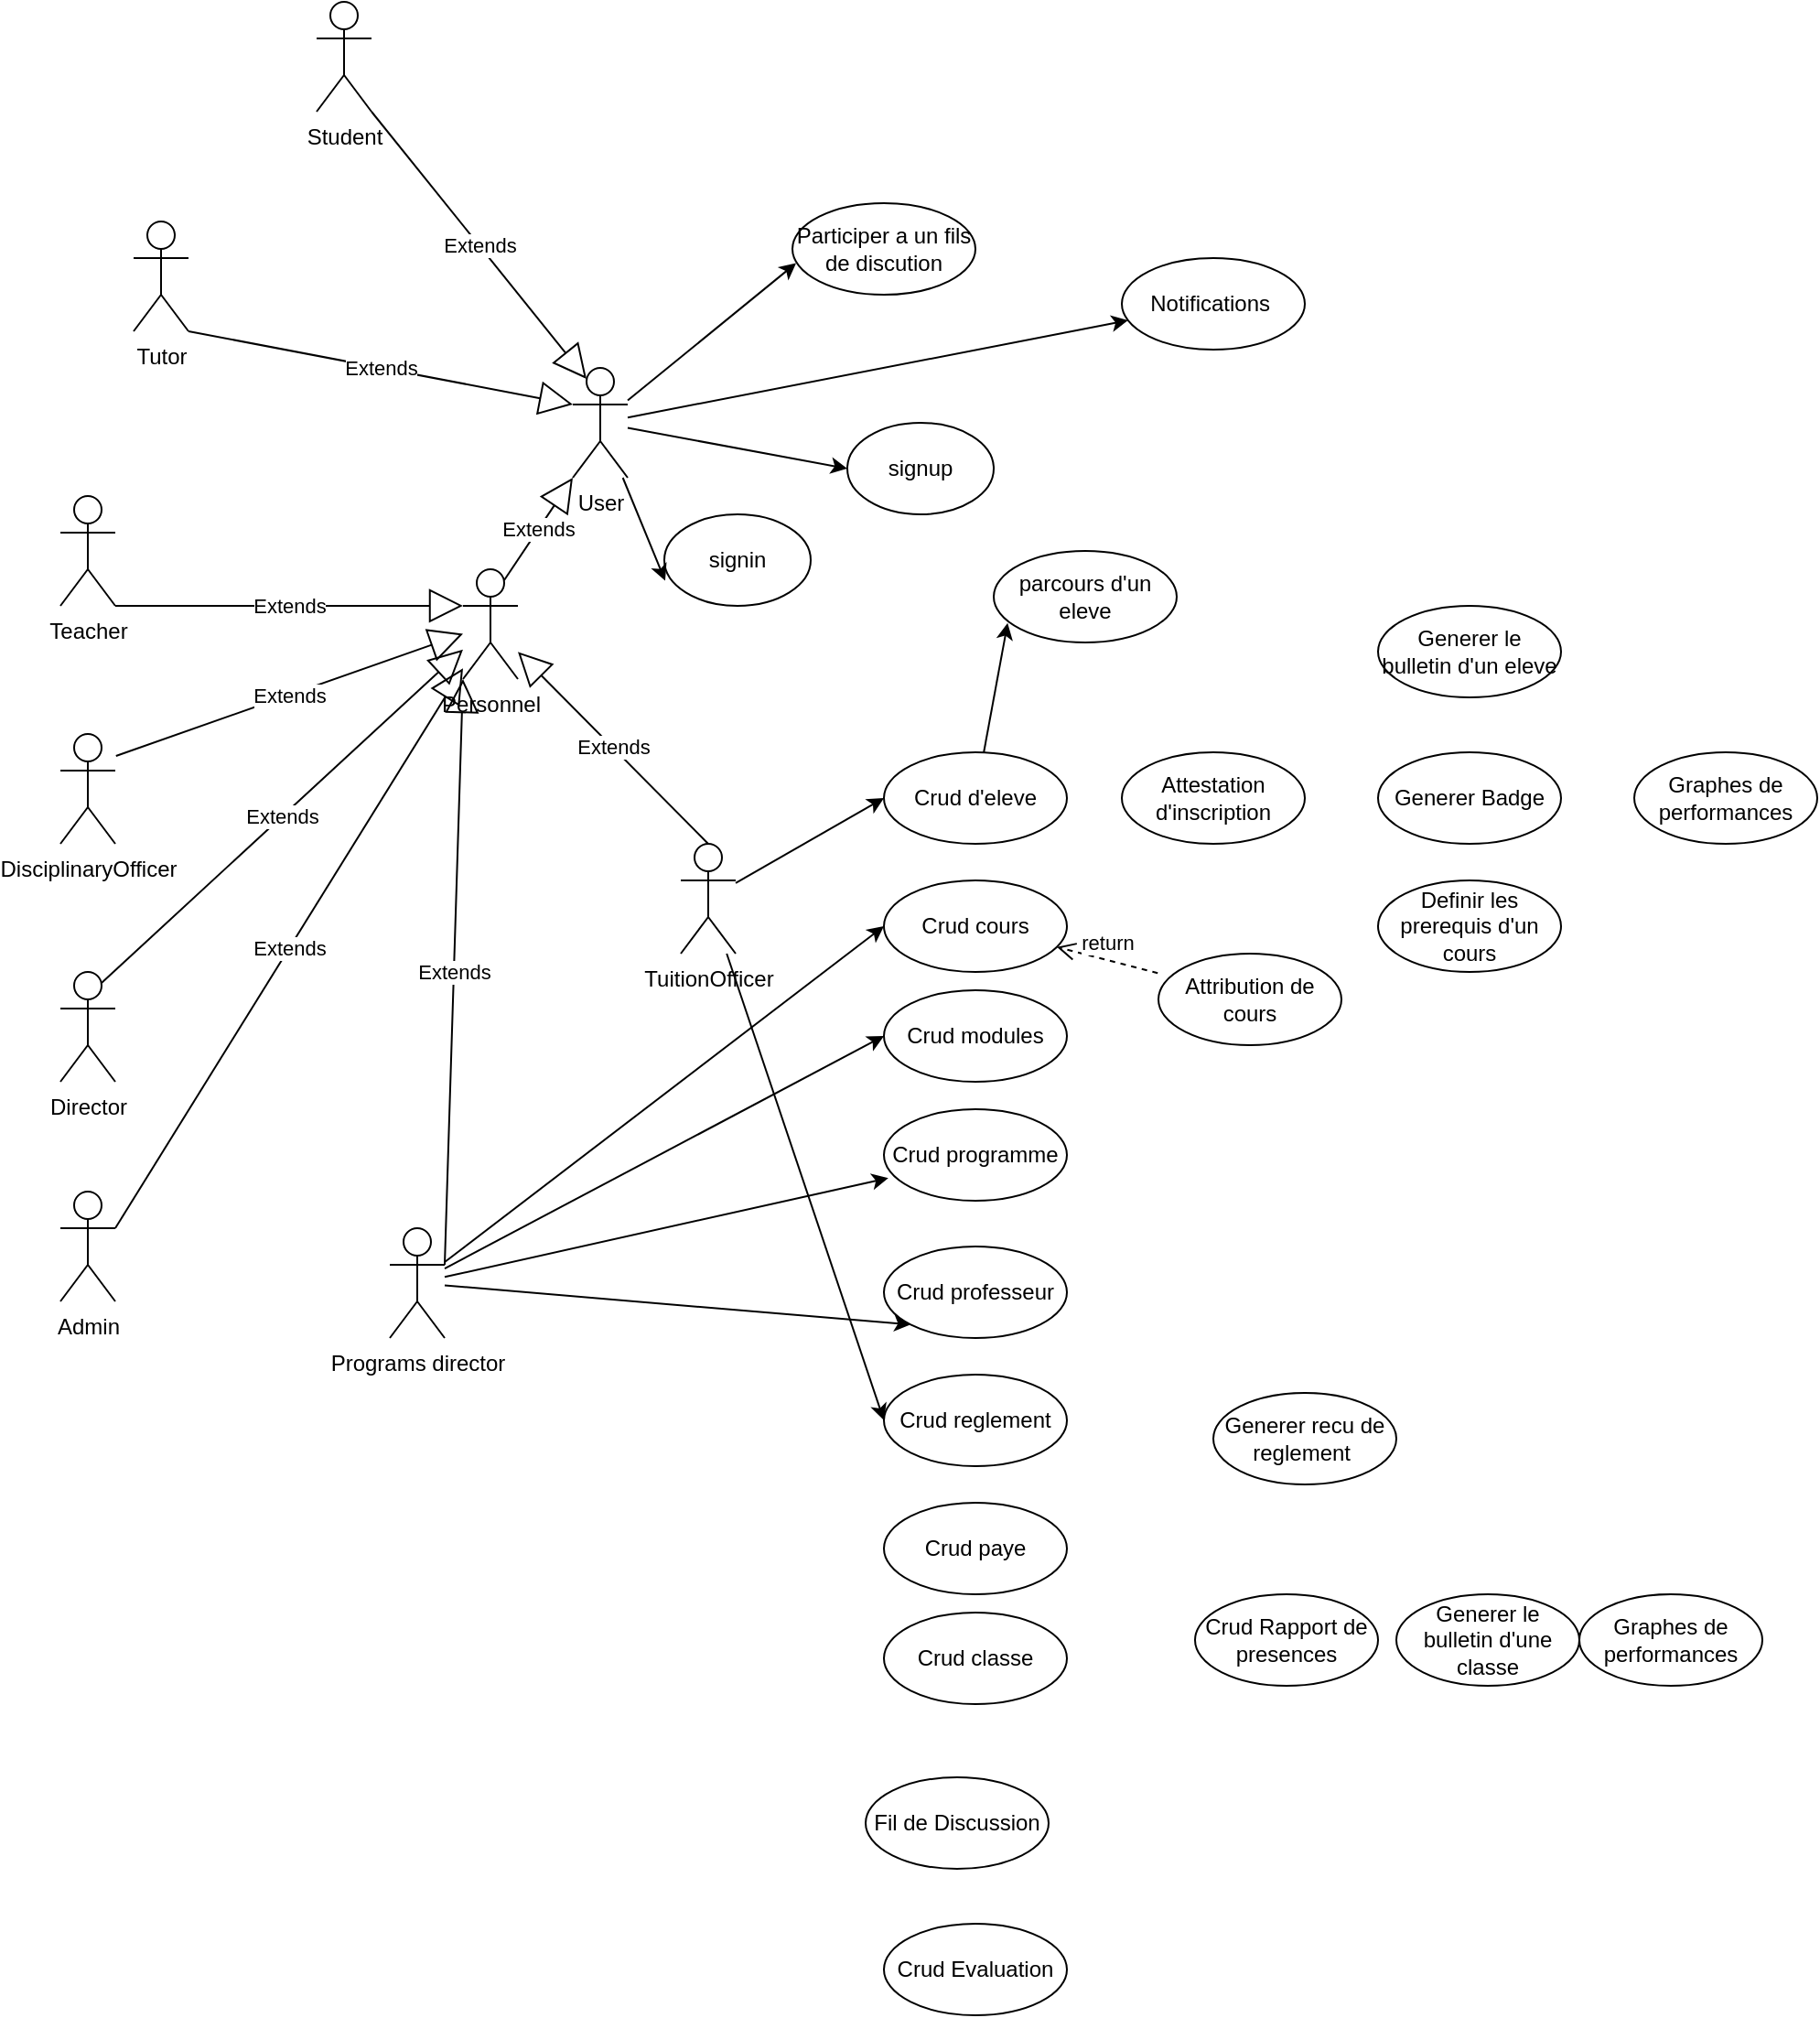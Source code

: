 <mxfile version="24.7.17" pages="3">
  <diagram name="diagramme de usecase" id="26KtrjRuUsVt5BbqYtNC">
    <mxGraphModel dx="1050" dy="1886" grid="1" gridSize="10" guides="1" tooltips="1" connect="1" arrows="1" fold="1" page="1" pageScale="1" pageWidth="827" pageHeight="1169" math="0" shadow="0">
      <root>
        <mxCell id="0" />
        <mxCell id="1" parent="0" />
        <mxCell id="9CapiTV6LvwFViI8SrRo-19" style="rounded=0;orthogonalLoop=1;jettySize=auto;html=1;entryX=0;entryY=0.5;entryDx=0;entryDy=0;" edge="1" parent="1" source="9CapiTV6LvwFViI8SrRo-1" target="9CapiTV6LvwFViI8SrRo-18">
          <mxGeometry relative="1" as="geometry" />
        </mxCell>
        <mxCell id="9CapiTV6LvwFViI8SrRo-62" style="rounded=0;orthogonalLoop=1;jettySize=auto;html=1;" edge="1" parent="1" source="9CapiTV6LvwFViI8SrRo-1" target="9CapiTV6LvwFViI8SrRo-38">
          <mxGeometry relative="1" as="geometry" />
        </mxCell>
        <mxCell id="9CapiTV6LvwFViI8SrRo-1" value="User&lt;div&gt;&lt;br&gt;&lt;/div&gt;" style="shape=umlActor;verticalLabelPosition=bottom;verticalAlign=top;html=1;" vertex="1" parent="1">
          <mxGeometry x="340" y="150" width="30" height="60" as="geometry" />
        </mxCell>
        <mxCell id="9CapiTV6LvwFViI8SrRo-3" value="Personnel" style="shape=umlActor;verticalLabelPosition=bottom;verticalAlign=top;html=1;" vertex="1" parent="1">
          <mxGeometry x="280" y="260" width="30" height="60" as="geometry" />
        </mxCell>
        <mxCell id="9CapiTV6LvwFViI8SrRo-4" value="Student" style="shape=umlActor;verticalLabelPosition=bottom;verticalAlign=top;html=1;" vertex="1" parent="1">
          <mxGeometry x="200" y="-50" width="30" height="60" as="geometry" />
        </mxCell>
        <mxCell id="9CapiTV6LvwFViI8SrRo-65" style="rounded=0;orthogonalLoop=1;jettySize=auto;html=1;entryX=0;entryY=0.5;entryDx=0;entryDy=0;" edge="1" parent="1" source="9CapiTV6LvwFViI8SrRo-6" target="9CapiTV6LvwFViI8SrRo-21">
          <mxGeometry relative="1" as="geometry" />
        </mxCell>
        <mxCell id="9CapiTV6LvwFViI8SrRo-68" style="rounded=0;orthogonalLoop=1;jettySize=auto;html=1;entryX=0;entryY=1;entryDx=0;entryDy=0;" edge="1" parent="1" source="9CapiTV6LvwFViI8SrRo-6" target="9CapiTV6LvwFViI8SrRo-30">
          <mxGeometry relative="1" as="geometry" />
        </mxCell>
        <mxCell id="9CapiTV6LvwFViI8SrRo-6" value="Programs director" style="shape=umlActor;verticalLabelPosition=bottom;verticalAlign=top;html=1;" vertex="1" parent="1">
          <mxGeometry x="240" y="620" width="30" height="60" as="geometry" />
        </mxCell>
        <mxCell id="9CapiTV6LvwFViI8SrRo-7" value="Tutor" style="shape=umlActor;verticalLabelPosition=bottom;verticalAlign=top;html=1;" vertex="1" parent="1">
          <mxGeometry x="100" y="70" width="30" height="60" as="geometry" />
        </mxCell>
        <mxCell id="9CapiTV6LvwFViI8SrRo-8" value="&lt;div&gt;DisciplinaryOfficer&lt;/div&gt;&lt;div&gt;&lt;br&gt;&lt;/div&gt;" style="shape=umlActor;verticalLabelPosition=bottom;verticalAlign=top;html=1;" vertex="1" parent="1">
          <mxGeometry x="60" y="350" width="30" height="60" as="geometry" />
        </mxCell>
        <mxCell id="9CapiTV6LvwFViI8SrRo-64" style="rounded=0;orthogonalLoop=1;jettySize=auto;html=1;entryX=0;entryY=0.5;entryDx=0;entryDy=0;" edge="1" parent="1" source="9CapiTV6LvwFViI8SrRo-10" target="9CapiTV6LvwFViI8SrRo-20">
          <mxGeometry relative="1" as="geometry" />
        </mxCell>
        <mxCell id="9CapiTV6LvwFViI8SrRo-69" style="rounded=0;orthogonalLoop=1;jettySize=auto;html=1;entryX=0;entryY=0.5;entryDx=0;entryDy=0;" edge="1" parent="1" source="9CapiTV6LvwFViI8SrRo-10" target="9CapiTV6LvwFViI8SrRo-25">
          <mxGeometry relative="1" as="geometry" />
        </mxCell>
        <mxCell id="9CapiTV6LvwFViI8SrRo-10" value="&lt;div&gt;TuitionOfficer&lt;/div&gt;&lt;div&gt;&lt;br&gt;&lt;/div&gt;" style="shape=umlActor;verticalLabelPosition=bottom;verticalAlign=top;html=1;" vertex="1" parent="1">
          <mxGeometry x="399" y="410" width="30" height="60" as="geometry" />
        </mxCell>
        <mxCell id="9CapiTV6LvwFViI8SrRo-13" value="Admin" style="shape=umlActor;verticalLabelPosition=bottom;verticalAlign=top;html=1;" vertex="1" parent="1">
          <mxGeometry x="60" y="600" width="30" height="60" as="geometry" />
        </mxCell>
        <mxCell id="9CapiTV6LvwFViI8SrRo-14" value="Director" style="shape=umlActor;verticalLabelPosition=bottom;verticalAlign=top;html=1;" vertex="1" parent="1">
          <mxGeometry x="60" y="480" width="30" height="60" as="geometry" />
        </mxCell>
        <mxCell id="9CapiTV6LvwFViI8SrRo-16" value="signin" style="ellipse;whiteSpace=wrap;html=1;" vertex="1" parent="1">
          <mxGeometry x="390" y="230" width="80" height="50" as="geometry" />
        </mxCell>
        <mxCell id="9CapiTV6LvwFViI8SrRo-17" style="rounded=0;orthogonalLoop=1;jettySize=auto;html=1;entryX=0.006;entryY=0.726;entryDx=0;entryDy=0;entryPerimeter=0;" edge="1" parent="1" source="9CapiTV6LvwFViI8SrRo-1" target="9CapiTV6LvwFViI8SrRo-16">
          <mxGeometry relative="1" as="geometry" />
        </mxCell>
        <mxCell id="9CapiTV6LvwFViI8SrRo-18" value="signup" style="ellipse;whiteSpace=wrap;html=1;" vertex="1" parent="1">
          <mxGeometry x="490" y="180" width="80" height="50" as="geometry" />
        </mxCell>
        <mxCell id="9CapiTV6LvwFViI8SrRo-20" value="Crud d&#39;eleve" style="ellipse;whiteSpace=wrap;html=1;" vertex="1" parent="1">
          <mxGeometry x="510" y="360" width="100" height="50" as="geometry" />
        </mxCell>
        <mxCell id="9CapiTV6LvwFViI8SrRo-21" value="Crud cours" style="ellipse;whiteSpace=wrap;html=1;" vertex="1" parent="1">
          <mxGeometry x="510" y="430" width="100" height="50" as="geometry" />
        </mxCell>
        <mxCell id="9CapiTV6LvwFViI8SrRo-22" value="Crud modules" style="ellipse;whiteSpace=wrap;html=1;" vertex="1" parent="1">
          <mxGeometry x="510" y="490" width="100" height="50" as="geometry" />
        </mxCell>
        <mxCell id="9CapiTV6LvwFViI8SrRo-23" value="Crud programme" style="ellipse;whiteSpace=wrap;html=1;" vertex="1" parent="1">
          <mxGeometry x="510" y="555" width="100" height="50" as="geometry" />
        </mxCell>
        <mxCell id="9CapiTV6LvwFViI8SrRo-24" value="Crud classe" style="ellipse;whiteSpace=wrap;html=1;" vertex="1" parent="1">
          <mxGeometry x="510" y="830" width="100" height="50" as="geometry" />
        </mxCell>
        <mxCell id="9CapiTV6LvwFViI8SrRo-25" value="Crud reglement" style="ellipse;whiteSpace=wrap;html=1;" vertex="1" parent="1">
          <mxGeometry x="510" y="700" width="100" height="50" as="geometry" />
        </mxCell>
        <mxCell id="9CapiTV6LvwFViI8SrRo-26" value="Crud paye" style="ellipse;whiteSpace=wrap;html=1;" vertex="1" parent="1">
          <mxGeometry x="510" y="770" width="100" height="50" as="geometry" />
        </mxCell>
        <mxCell id="9CapiTV6LvwFViI8SrRo-27" value="parcours d&#39;un eleve" style="ellipse;whiteSpace=wrap;html=1;" vertex="1" parent="1">
          <mxGeometry x="570" y="250" width="100" height="50" as="geometry" />
        </mxCell>
        <mxCell id="9CapiTV6LvwFViI8SrRo-28" style="rounded=0;orthogonalLoop=1;jettySize=auto;html=1;entryX=0.076;entryY=0.788;entryDx=0;entryDy=0;entryPerimeter=0;" edge="1" parent="1" source="9CapiTV6LvwFViI8SrRo-20" target="9CapiTV6LvwFViI8SrRo-27">
          <mxGeometry relative="1" as="geometry" />
        </mxCell>
        <mxCell id="9CapiTV6LvwFViI8SrRo-29" value="Generer le bulletin d&#39;un eleve" style="ellipse;whiteSpace=wrap;html=1;" vertex="1" parent="1">
          <mxGeometry x="780" y="280" width="100" height="50" as="geometry" />
        </mxCell>
        <mxCell id="9CapiTV6LvwFViI8SrRo-30" value="Crud professeur" style="ellipse;whiteSpace=wrap;html=1;" vertex="1" parent="1">
          <mxGeometry x="510" y="630" width="100" height="50" as="geometry" />
        </mxCell>
        <mxCell id="9CapiTV6LvwFViI8SrRo-31" value="Generer le bulletin d&#39;une classe" style="ellipse;whiteSpace=wrap;html=1;" vertex="1" parent="1">
          <mxGeometry x="790" y="820" width="100" height="50" as="geometry" />
        </mxCell>
        <mxCell id="9CapiTV6LvwFViI8SrRo-32" value="Crud Rapport de presences" style="ellipse;whiteSpace=wrap;html=1;" vertex="1" parent="1">
          <mxGeometry x="680" y="820" width="100" height="50" as="geometry" />
        </mxCell>
        <mxCell id="9CapiTV6LvwFViI8SrRo-33" value="Attestation d&#39;inscription" style="ellipse;whiteSpace=wrap;html=1;" vertex="1" parent="1">
          <mxGeometry x="640" y="360" width="100" height="50" as="geometry" />
        </mxCell>
        <mxCell id="9CapiTV6LvwFViI8SrRo-34" value="Generer Badge" style="ellipse;whiteSpace=wrap;html=1;" vertex="1" parent="1">
          <mxGeometry x="780" y="360" width="100" height="50" as="geometry" />
        </mxCell>
        <mxCell id="9CapiTV6LvwFViI8SrRo-35" value="Generer recu de reglement&amp;nbsp;" style="ellipse;whiteSpace=wrap;html=1;" vertex="1" parent="1">
          <mxGeometry x="690" y="710" width="100" height="50" as="geometry" />
        </mxCell>
        <mxCell id="9CapiTV6LvwFViI8SrRo-36" value="Graphes de performances" style="ellipse;whiteSpace=wrap;html=1;" vertex="1" parent="1">
          <mxGeometry x="920" y="360" width="100" height="50" as="geometry" />
        </mxCell>
        <mxCell id="9CapiTV6LvwFViI8SrRo-37" value="Graphes de performances" style="ellipse;whiteSpace=wrap;html=1;" vertex="1" parent="1">
          <mxGeometry x="890" y="820" width="100" height="50" as="geometry" />
        </mxCell>
        <mxCell id="9CapiTV6LvwFViI8SrRo-38" value="Notifications&amp;nbsp;" style="ellipse;whiteSpace=wrap;html=1;" vertex="1" parent="1">
          <mxGeometry x="640" y="90" width="100" height="50" as="geometry" />
        </mxCell>
        <mxCell id="9CapiTV6LvwFViI8SrRo-39" value="Attribution de cours" style="ellipse;whiteSpace=wrap;html=1;" vertex="1" parent="1">
          <mxGeometry x="660" y="470" width="100" height="50" as="geometry" />
        </mxCell>
        <mxCell id="9CapiTV6LvwFViI8SrRo-40" value="Definir les prerequis d&#39;un cours" style="ellipse;whiteSpace=wrap;html=1;" vertex="1" parent="1">
          <mxGeometry x="780" y="430" width="100" height="50" as="geometry" />
        </mxCell>
        <mxCell id="9CapiTV6LvwFViI8SrRo-41" value="Fil de Discussion" style="ellipse;whiteSpace=wrap;html=1;" vertex="1" parent="1">
          <mxGeometry x="500" y="920" width="100" height="50" as="geometry" />
        </mxCell>
        <mxCell id="9CapiTV6LvwFViI8SrRo-42" value="Participer a un fils de discution" style="ellipse;whiteSpace=wrap;html=1;" vertex="1" parent="1">
          <mxGeometry x="460" y="60" width="100" height="50" as="geometry" />
        </mxCell>
        <mxCell id="9CapiTV6LvwFViI8SrRo-43" style="rounded=0;orthogonalLoop=1;jettySize=auto;html=1;entryX=0.02;entryY=0.656;entryDx=0;entryDy=0;entryPerimeter=0;" edge="1" parent="1" source="9CapiTV6LvwFViI8SrRo-1" target="9CapiTV6LvwFViI8SrRo-42">
          <mxGeometry relative="1" as="geometry" />
        </mxCell>
        <mxCell id="9CapiTV6LvwFViI8SrRo-45" value="Extends" style="endArrow=block;endSize=16;endFill=0;html=1;rounded=0;exitX=1;exitY=1;exitDx=0;exitDy=0;exitPerimeter=0;entryX=0.25;entryY=0.1;entryDx=0;entryDy=0;entryPerimeter=0;" edge="1" parent="1" source="9CapiTV6LvwFViI8SrRo-4" target="9CapiTV6LvwFViI8SrRo-1">
          <mxGeometry width="160" relative="1" as="geometry">
            <mxPoint x="460" y="200" as="sourcePoint" />
            <mxPoint x="620" y="200" as="targetPoint" />
          </mxGeometry>
        </mxCell>
        <mxCell id="9CapiTV6LvwFViI8SrRo-46" value="Extends" style="endArrow=block;endSize=16;endFill=0;html=1;rounded=0;exitX=1;exitY=1;exitDx=0;exitDy=0;exitPerimeter=0;entryX=0;entryY=0.333;entryDx=0;entryDy=0;entryPerimeter=0;" edge="1" parent="1" source="9CapiTV6LvwFViI8SrRo-7" target="9CapiTV6LvwFViI8SrRo-1">
          <mxGeometry width="160" relative="1" as="geometry">
            <mxPoint x="240" y="20" as="sourcePoint" />
            <mxPoint x="260" y="180" as="targetPoint" />
          </mxGeometry>
        </mxCell>
        <mxCell id="9CapiTV6LvwFViI8SrRo-49" value="Teacher" style="shape=umlActor;verticalLabelPosition=bottom;verticalAlign=top;html=1;" vertex="1" parent="1">
          <mxGeometry x="60" y="220" width="30" height="60" as="geometry" />
        </mxCell>
        <mxCell id="9CapiTV6LvwFViI8SrRo-50" value="Extends" style="endArrow=block;endSize=16;endFill=0;html=1;rounded=0;exitX=0.75;exitY=0.1;exitDx=0;exitDy=0;exitPerimeter=0;entryX=0;entryY=1;entryDx=0;entryDy=0;entryPerimeter=0;" edge="1" parent="1" source="9CapiTV6LvwFViI8SrRo-3" target="9CapiTV6LvwFViI8SrRo-1">
          <mxGeometry width="160" relative="1" as="geometry">
            <mxPoint x="460" y="200" as="sourcePoint" />
            <mxPoint x="620" y="200" as="targetPoint" />
          </mxGeometry>
        </mxCell>
        <mxCell id="9CapiTV6LvwFViI8SrRo-52" value="Extends" style="endArrow=block;endSize=16;endFill=0;html=1;rounded=0;exitX=1;exitY=0.333;exitDx=0;exitDy=0;exitPerimeter=0;entryX=0;entryY=1;entryDx=0;entryDy=0;entryPerimeter=0;" edge="1" parent="1" source="9CapiTV6LvwFViI8SrRo-6" target="9CapiTV6LvwFViI8SrRo-3">
          <mxGeometry width="160" relative="1" as="geometry">
            <mxPoint x="460" y="430" as="sourcePoint" />
            <mxPoint x="620" y="430" as="targetPoint" />
          </mxGeometry>
        </mxCell>
        <mxCell id="9CapiTV6LvwFViI8SrRo-53" value="Extends" style="endArrow=block;endSize=16;endFill=0;html=1;rounded=0;exitX=0.5;exitY=0;exitDx=0;exitDy=0;exitPerimeter=0;" edge="1" parent="1" source="9CapiTV6LvwFViI8SrRo-10" target="9CapiTV6LvwFViI8SrRo-3">
          <mxGeometry width="160" relative="1" as="geometry">
            <mxPoint x="400" y="353" as="sourcePoint" />
            <mxPoint x="360" y="510" as="targetPoint" />
          </mxGeometry>
        </mxCell>
        <mxCell id="9CapiTV6LvwFViI8SrRo-54" value="Extends" style="endArrow=block;endSize=16;endFill=0;html=1;rounded=0;entryX=0;entryY=0.333;entryDx=0;entryDy=0;entryPerimeter=0;exitX=1;exitY=1;exitDx=0;exitDy=0;exitPerimeter=0;" edge="1" parent="1" source="9CapiTV6LvwFViI8SrRo-49" target="9CapiTV6LvwFViI8SrRo-3">
          <mxGeometry width="160" relative="1" as="geometry">
            <mxPoint x="170" y="430" as="sourcePoint" />
            <mxPoint x="400" y="440" as="targetPoint" />
          </mxGeometry>
        </mxCell>
        <mxCell id="9CapiTV6LvwFViI8SrRo-56" value="Extends" style="endArrow=block;endSize=16;endFill=0;html=1;rounded=0;exitX=0.75;exitY=0.1;exitDx=0;exitDy=0;exitPerimeter=0;" edge="1" parent="1" source="9CapiTV6LvwFViI8SrRo-14" target="9CapiTV6LvwFViI8SrRo-3">
          <mxGeometry width="160" relative="1" as="geometry">
            <mxPoint x="230" y="370" as="sourcePoint" />
            <mxPoint x="280" y="480" as="targetPoint" />
          </mxGeometry>
        </mxCell>
        <mxCell id="9CapiTV6LvwFViI8SrRo-57" value="Extends" style="endArrow=block;endSize=16;endFill=0;html=1;rounded=0;exitX=1.013;exitY=0.2;exitDx=0;exitDy=0;exitPerimeter=0;" edge="1" parent="1" source="9CapiTV6LvwFViI8SrRo-8" target="9CapiTV6LvwFViI8SrRo-3">
          <mxGeometry width="160" relative="1" as="geometry">
            <mxPoint x="240" y="380" as="sourcePoint" />
            <mxPoint x="420" y="460" as="targetPoint" />
          </mxGeometry>
        </mxCell>
        <mxCell id="9CapiTV6LvwFViI8SrRo-60" value="Extends" style="endArrow=block;endSize=16;endFill=0;html=1;rounded=0;exitX=1;exitY=0.333;exitDx=0;exitDy=0;exitPerimeter=0;" edge="1" parent="1" source="9CapiTV6LvwFViI8SrRo-13" target="9CapiTV6LvwFViI8SrRo-3">
          <mxGeometry width="160" relative="1" as="geometry">
            <mxPoint x="250" y="390" as="sourcePoint" />
            <mxPoint x="430" y="470" as="targetPoint" />
          </mxGeometry>
        </mxCell>
        <mxCell id="9CapiTV6LvwFViI8SrRo-63" value="Crud Evaluation" style="ellipse;whiteSpace=wrap;html=1;" vertex="1" parent="1">
          <mxGeometry x="510" y="1000" width="100" height="50" as="geometry" />
        </mxCell>
        <mxCell id="9CapiTV6LvwFViI8SrRo-66" style="rounded=0;orthogonalLoop=1;jettySize=auto;html=1;entryX=0;entryY=0.5;entryDx=0;entryDy=0;" edge="1" parent="1" source="9CapiTV6LvwFViI8SrRo-6" target="9CapiTV6LvwFViI8SrRo-22">
          <mxGeometry relative="1" as="geometry" />
        </mxCell>
        <mxCell id="9CapiTV6LvwFViI8SrRo-67" style="rounded=0;orthogonalLoop=1;jettySize=auto;html=1;entryX=0.024;entryY=0.752;entryDx=0;entryDy=0;entryPerimeter=0;" edge="1" parent="1" source="9CapiTV6LvwFViI8SrRo-6" target="9CapiTV6LvwFViI8SrRo-23">
          <mxGeometry relative="1" as="geometry" />
        </mxCell>
        <mxCell id="9CapiTV6LvwFViI8SrRo-70" value="return" style="html=1;verticalAlign=bottom;endArrow=open;dashed=1;endSize=8;curved=0;rounded=0;exitX=-0.004;exitY=0.212;exitDx=0;exitDy=0;exitPerimeter=0;" edge="1" parent="1" source="9CapiTV6LvwFViI8SrRo-39" target="9CapiTV6LvwFViI8SrRo-21">
          <mxGeometry relative="1" as="geometry">
            <mxPoint x="580" y="380" as="sourcePoint" />
            <mxPoint x="500" y="380" as="targetPoint" />
          </mxGeometry>
        </mxCell>
      </root>
    </mxGraphModel>
  </diagram>
  <diagram id="H4PzheLuy81Qct3X1TLB" name="class diagram">
    <mxGraphModel dx="3557" dy="809" grid="1" gridSize="10" guides="1" tooltips="1" connect="1" arrows="1" fold="1" page="1" pageScale="1" pageWidth="827" pageHeight="1169" math="0" shadow="0">
      <root>
        <mxCell id="0" />
        <mxCell id="1" parent="0" />
        <mxCell id="TrfQJ1hGQUsd06bJWgcP-186" style="edgeStyle=orthogonalEdgeStyle;rounded=0;orthogonalLoop=1;jettySize=auto;html=1;" edge="1" parent="1" source="TrfQJ1hGQUsd06bJWgcP-1" target="TrfQJ1hGQUsd06bJWgcP-58">
          <mxGeometry relative="1" as="geometry" />
        </mxCell>
        <mxCell id="TrfQJ1hGQUsd06bJWgcP-1" value="InscriptionService" style="swimlane;fontStyle=0;align=center;verticalAlign=top;childLayout=stackLayout;horizontal=1;startSize=55;horizontalStack=0;resizeParent=1;resizeParentMax=0;resizeLast=0;collapsible=0;marginBottom=0;html=1;whiteSpace=wrap;" vertex="1" parent="1">
          <mxGeometry x="-600" y="540" width="210" height="570" as="geometry" />
        </mxCell>
        <mxCell id="TrfQJ1hGQUsd06bJWgcP-2" value="attributes" style="text;html=1;strokeColor=none;fillColor=none;align=center;verticalAlign=middle;spacingLeft=4;spacingRight=4;overflow=hidden;rotatable=0;points=[[0,0.5],[1,0.5]];portConstraint=eastwest;whiteSpace=wrap;" vertex="1" parent="TrfQJ1hGQUsd06bJWgcP-1">
          <mxGeometry y="55" width="210" height="20" as="geometry" />
        </mxCell>
        <mxCell id="TrfQJ1hGQUsd06bJWgcP-3" value="id: String" style="text;html=1;strokeColor=none;fillColor=none;align=left;verticalAlign=middle;spacingLeft=4;spacingRight=4;overflow=hidden;rotatable=0;points=[[0,0.5],[1,0.5]];portConstraint=eastwest;whiteSpace=wrap;" vertex="1" parent="TrfQJ1hGQUsd06bJWgcP-1">
          <mxGeometry y="75" width="210" height="20" as="geometry" />
        </mxCell>
        <mxCell id="TrfQJ1hGQUsd06bJWgcP-4" value="-nom: String" style="text;html=1;strokeColor=none;fillColor=none;align=left;verticalAlign=middle;spacingLeft=4;spacingRight=4;overflow=hidden;rotatable=0;points=[[0,0.5],[1,0.5]];portConstraint=eastwest;fontColor=#808080;whiteSpace=wrap;" vertex="1" parent="TrfQJ1hGQUsd06bJWgcP-1">
          <mxGeometry y="95" width="210" height="20" as="geometry" />
        </mxCell>
        <mxCell id="TrfQJ1hGQUsd06bJWgcP-5" value="-prenom:String" style="text;html=1;strokeColor=none;fillColor=none;align=left;verticalAlign=middle;spacingLeft=4;spacingRight=4;overflow=hidden;rotatable=0;points=[[0,0.5],[1,0.5]];portConstraint=eastwest;whiteSpace=wrap;" vertex="1" parent="TrfQJ1hGQUsd06bJWgcP-1">
          <mxGeometry y="115" width="210" height="20" as="geometry" />
        </mxCell>
        <mxCell id="TrfQJ1hGQUsd06bJWgcP-19" value="-dateNaissance:String" style="text;html=1;strokeColor=none;fillColor=none;align=left;verticalAlign=middle;spacingLeft=4;spacingRight=4;overflow=hidden;rotatable=0;points=[[0,0.5],[1,0.5]];portConstraint=eastwest;whiteSpace=wrap;" vertex="1" parent="TrfQJ1hGQUsd06bJWgcP-1">
          <mxGeometry y="135" width="210" height="20" as="geometry" />
        </mxCell>
        <mxCell id="TrfQJ1hGQUsd06bJWgcP-20" value="-adresse:String" style="text;html=1;strokeColor=none;fillColor=none;align=left;verticalAlign=middle;spacingLeft=4;spacingRight=4;overflow=hidden;rotatable=0;points=[[0,0.5],[1,0.5]];portConstraint=eastwest;whiteSpace=wrap;" vertex="1" parent="TrfQJ1hGQUsd06bJWgcP-1">
          <mxGeometry y="155" width="210" height="20" as="geometry" />
        </mxCell>
        <mxCell id="TrfQJ1hGQUsd06bJWgcP-21" value="-dateInscription:String" style="text;html=1;strokeColor=none;fillColor=none;align=left;verticalAlign=middle;spacingLeft=4;spacingRight=4;overflow=hidden;rotatable=0;points=[[0,0.5],[1,0.5]];portConstraint=eastwest;whiteSpace=wrap;" vertex="1" parent="TrfQJ1hGQUsd06bJWgcP-1">
          <mxGeometry y="175" width="210" height="20" as="geometry" />
        </mxCell>
        <mxCell id="TrfQJ1hGQUsd06bJWgcP-190" value="- etudiant_id: String" style="text;html=1;strokeColor=none;fillColor=none;align=left;verticalAlign=middle;spacingLeft=4;spacingRight=4;overflow=hidden;rotatable=0;points=[[0,0.5],[1,0.5]];portConstraint=eastwest;whiteSpace=wrap;" vertex="1" parent="TrfQJ1hGQUsd06bJWgcP-1">
          <mxGeometry y="195" width="210" height="20" as="geometry" />
        </mxCell>
        <mxCell id="TrfQJ1hGQUsd06bJWgcP-6" value="" style="line;strokeWidth=1;fillColor=none;align=left;verticalAlign=middle;spacingTop=-1;spacingLeft=3;spacingRight=3;rotatable=0;labelPosition=right;points=[];portConstraint=eastwest;" vertex="1" parent="TrfQJ1hGQUsd06bJWgcP-1">
          <mxGeometry y="215" width="210" height="215" as="geometry" />
        </mxCell>
        <mxCell id="TrfQJ1hGQUsd06bJWgcP-8" value="+&amp;nbsp; enregistrerInscription()&lt;div&gt;&lt;code style=&quot;background-color: initial;&quot;&gt;+ miseAJourInscription()&lt;/code&gt;&lt;/div&gt;&lt;div&gt;&lt;span style=&quot;background-color: initial;&quot;&gt;&amp;nbsp;+&amp;nbsp;&lt;/span&gt;&lt;code style=&quot;background-color: initial;&quot;&gt;supprimerInscription()&lt;/code&gt;&lt;/div&gt;" style="text;html=1;strokeColor=none;fillColor=none;align=left;verticalAlign=middle;spacingLeft=4;spacingRight=4;overflow=hidden;rotatable=0;points=[[0,0.5],[1,0.5]];portConstraint=eastwest;whiteSpace=wrap;" vertex="1" parent="TrfQJ1hGQUsd06bJWgcP-1">
          <mxGeometry y="430" width="210" height="120" as="geometry" />
        </mxCell>
        <mxCell id="TrfQJ1hGQUsd06bJWgcP-7" value="operations" style="text;html=1;strokeColor=none;fillColor=none;align=center;verticalAlign=middle;spacingLeft=4;spacingRight=4;overflow=hidden;rotatable=0;points=[[0,0.5],[1,0.5]];portConstraint=eastwest;whiteSpace=wrap;" vertex="1" parent="TrfQJ1hGQUsd06bJWgcP-1">
          <mxGeometry y="550" width="210" height="20" as="geometry" />
        </mxCell>
        <mxCell id="TrfQJ1hGQUsd06bJWgcP-17" style="edgeStyle=orthogonalEdgeStyle;rounded=0;orthogonalLoop=1;jettySize=auto;html=1;entryX=0.4;entryY=0.96;entryDx=0;entryDy=0;entryPerimeter=0;" edge="1" parent="1" source="TrfQJ1hGQUsd06bJWgcP-16">
          <mxGeometry relative="1" as="geometry">
            <mxPoint x="-152.0" y="108" as="targetPoint" />
          </mxGeometry>
        </mxCell>
        <mxCell id="TrfQJ1hGQUsd06bJWgcP-188" style="edgeStyle=orthogonalEdgeStyle;rounded=0;orthogonalLoop=1;jettySize=auto;html=1;entryX=0.983;entryY=0.069;entryDx=0;entryDy=0;entryPerimeter=0;" edge="1" parent="1" target="TrfQJ1hGQUsd06bJWgcP-51">
          <mxGeometry relative="1" as="geometry">
            <mxPoint x="-230" y="180" as="targetPoint" />
            <mxPoint x="-290" y="490" as="sourcePoint" />
          </mxGeometry>
        </mxCell>
        <mxCell id="TrfQJ1hGQUsd06bJWgcP-34" value="FraisService" style="swimlane;fontStyle=0;align=center;verticalAlign=top;childLayout=stackLayout;horizontal=1;startSize=55;horizontalStack=0;resizeParent=1;resizeParentMax=0;resizeLast=0;collapsible=0;marginBottom=0;html=1;whiteSpace=wrap;" vertex="1" parent="1">
          <mxGeometry x="-290" y="310" width="210" height="550" as="geometry" />
        </mxCell>
        <mxCell id="TrfQJ1hGQUsd06bJWgcP-35" value="attributes" style="text;html=1;strokeColor=none;fillColor=none;align=center;verticalAlign=middle;spacingLeft=4;spacingRight=4;overflow=hidden;rotatable=0;points=[[0,0.5],[1,0.5]];portConstraint=eastwest;whiteSpace=wrap;" vertex="1" parent="TrfQJ1hGQUsd06bJWgcP-34">
          <mxGeometry y="55" width="210" height="20" as="geometry" />
        </mxCell>
        <mxCell id="TrfQJ1hGQUsd06bJWgcP-36" value="-idPaiement: String" style="text;html=1;strokeColor=none;fillColor=none;align=left;verticalAlign=middle;spacingLeft=4;spacingRight=4;overflow=hidden;rotatable=0;points=[[0,0.5],[1,0.5]];portConstraint=eastwest;whiteSpace=wrap;" vertex="1" parent="TrfQJ1hGQUsd06bJWgcP-34">
          <mxGeometry y="75" width="210" height="20" as="geometry" />
        </mxCell>
        <mxCell id="TrfQJ1hGQUsd06bJWgcP-37" value="- &lt;code&gt;montant&lt;/code&gt;: String" style="text;html=1;strokeColor=none;fillColor=none;align=left;verticalAlign=middle;spacingLeft=4;spacingRight=4;overflow=hidden;rotatable=0;points=[[0,0.5],[1,0.5]];portConstraint=eastwest;fontColor=#808080;whiteSpace=wrap;" vertex="1" parent="TrfQJ1hGQUsd06bJWgcP-34">
          <mxGeometry y="95" width="210" height="20" as="geometry" />
        </mxCell>
        <mxCell id="TrfQJ1hGQUsd06bJWgcP-38" value="-datePaiement:String" style="text;html=1;strokeColor=none;fillColor=none;align=left;verticalAlign=middle;spacingLeft=4;spacingRight=4;overflow=hidden;rotatable=0;points=[[0,0.5],[1,0.5]];portConstraint=eastwest;whiteSpace=wrap;" vertex="1" parent="TrfQJ1hGQUsd06bJWgcP-34">
          <mxGeometry y="115" width="210" height="20" as="geometry" />
        </mxCell>
        <mxCell id="TrfQJ1hGQUsd06bJWgcP-39" value="-statutpayement:enum" style="text;html=1;strokeColor=none;fillColor=none;align=left;verticalAlign=middle;spacingLeft=4;spacingRight=4;overflow=hidden;rotatable=0;points=[[0,0.5],[1,0.5]];portConstraint=eastwest;whiteSpace=wrap;" vertex="1" parent="TrfQJ1hGQUsd06bJWgcP-34">
          <mxGeometry y="135" width="210" height="20" as="geometry" />
        </mxCell>
        <mxCell id="TrfQJ1hGQUsd06bJWgcP-40" value="-modepayement:enum" style="text;html=1;strokeColor=none;fillColor=none;align=left;verticalAlign=middle;spacingLeft=4;spacingRight=4;overflow=hidden;rotatable=0;points=[[0,0.5],[1,0.5]];portConstraint=eastwest;whiteSpace=wrap;" vertex="1" parent="TrfQJ1hGQUsd06bJWgcP-34">
          <mxGeometry y="155" width="210" height="20" as="geometry" />
        </mxCell>
        <mxCell id="TrfQJ1hGQUsd06bJWgcP-191" value="- etudiant_id: String" style="text;html=1;strokeColor=none;fillColor=none;align=left;verticalAlign=middle;spacingLeft=4;spacingRight=4;overflow=hidden;rotatable=0;points=[[0,0.5],[1,0.5]];portConstraint=eastwest;whiteSpace=wrap;" vertex="1" parent="TrfQJ1hGQUsd06bJWgcP-34">
          <mxGeometry y="175" width="210" height="20" as="geometry" />
        </mxCell>
        <mxCell id="TrfQJ1hGQUsd06bJWgcP-42" value="" style="line;strokeWidth=1;fillColor=none;align=left;verticalAlign=middle;spacingTop=-1;spacingLeft=3;spacingRight=3;rotatable=0;labelPosition=right;points=[];portConstraint=eastwest;" vertex="1" parent="TrfQJ1hGQUsd06bJWgcP-34">
          <mxGeometry y="195" width="210" height="215" as="geometry" />
        </mxCell>
        <mxCell id="TrfQJ1hGQUsd06bJWgcP-43" value="+effectuerPaiement()&lt;div&gt;&lt;span style=&quot;background-color: initial;&quot;&gt;+historiquePaiements()&lt;/span&gt;&lt;div&gt;&lt;span style=&quot;background-color: initial;&quot;&gt;+&lt;/span&gt;&lt;span style=&quot;background-color: initial;&quot;&gt;rechercherPaiement()&lt;/span&gt;&lt;br&gt;&lt;/div&gt;&lt;/div&gt;" style="text;html=1;strokeColor=none;fillColor=none;align=left;verticalAlign=middle;spacingLeft=4;spacingRight=4;overflow=hidden;rotatable=0;points=[[0,0.5],[1,0.5]];portConstraint=eastwest;whiteSpace=wrap;" vertex="1" parent="TrfQJ1hGQUsd06bJWgcP-34">
          <mxGeometry y="410" width="210" height="120" as="geometry" />
        </mxCell>
        <mxCell id="TrfQJ1hGQUsd06bJWgcP-44" value="operations" style="text;html=1;strokeColor=none;fillColor=none;align=center;verticalAlign=middle;spacingLeft=4;spacingRight=4;overflow=hidden;rotatable=0;points=[[0,0.5],[1,0.5]];portConstraint=eastwest;whiteSpace=wrap;" vertex="1" parent="TrfQJ1hGQUsd06bJWgcP-34">
          <mxGeometry y="530" width="210" height="20" as="geometry" />
        </mxCell>
        <mxCell id="TrfQJ1hGQUsd06bJWgcP-45" value="&amp;lt;&amp;lt;enumeration&amp;gt;&amp;gt;&lt;br&gt;&lt;b&gt;StatutPayement&lt;/b&gt;" style="swimlane;fontStyle=0;align=center;verticalAlign=top;childLayout=stackLayout;horizontal=1;startSize=40;horizontalStack=0;resizeParent=1;resizeParentMax=0;resizeLast=0;collapsible=0;marginBottom=0;html=1;whiteSpace=wrap;" vertex="1" parent="1">
          <mxGeometry x="-10" y="410" width="140" height="70" as="geometry" />
        </mxCell>
        <mxCell id="TrfQJ1hGQUsd06bJWgcP-46" value="complet, encour," style="text;html=1;strokeColor=none;fillColor=none;align=left;verticalAlign=middle;spacingLeft=4;spacingRight=4;overflow=hidden;rotatable=0;points=[[0,0.5],[1,0.5]];portConstraint=eastwest;whiteSpace=wrap;" vertex="1" parent="TrfQJ1hGQUsd06bJWgcP-45">
          <mxGeometry y="40" width="140" height="30" as="geometry" />
        </mxCell>
        <mxCell id="TrfQJ1hGQUsd06bJWgcP-47" style="edgeStyle=orthogonalEdgeStyle;rounded=0;orthogonalLoop=1;jettySize=auto;html=1;" edge="1" parent="1" source="TrfQJ1hGQUsd06bJWgcP-46" target="TrfQJ1hGQUsd06bJWgcP-39">
          <mxGeometry relative="1" as="geometry" />
        </mxCell>
        <mxCell id="TrfQJ1hGQUsd06bJWgcP-48" value="&amp;lt;&amp;lt;enumeration&amp;gt;&amp;gt;&lt;br&gt;&lt;b&gt;ModePayement&lt;/b&gt;" style="swimlane;fontStyle=0;align=center;verticalAlign=top;childLayout=stackLayout;horizontal=1;startSize=40;horizontalStack=0;resizeParent=1;resizeParentMax=0;resizeLast=0;collapsible=0;marginBottom=0;html=1;whiteSpace=wrap;" vertex="1" parent="1">
          <mxGeometry x="30" y="520" width="140" height="70" as="geometry" />
        </mxCell>
        <mxCell id="TrfQJ1hGQUsd06bJWgcP-49" value="Carte,Cash,Depot" style="text;html=1;strokeColor=none;fillColor=none;align=left;verticalAlign=middle;spacingLeft=4;spacingRight=4;overflow=hidden;rotatable=0;points=[[0,0.5],[1,0.5]];portConstraint=eastwest;whiteSpace=wrap;" vertex="1" parent="TrfQJ1hGQUsd06bJWgcP-48">
          <mxGeometry y="40" width="140" height="30" as="geometry" />
        </mxCell>
        <mxCell id="TrfQJ1hGQUsd06bJWgcP-50" style="edgeStyle=orthogonalEdgeStyle;rounded=0;orthogonalLoop=1;jettySize=auto;html=1;entryX=1;entryY=0.5;entryDx=0;entryDy=0;" edge="1" parent="1" source="TrfQJ1hGQUsd06bJWgcP-49" target="TrfQJ1hGQUsd06bJWgcP-40">
          <mxGeometry relative="1" as="geometry" />
        </mxCell>
        <mxCell id="TrfQJ1hGQUsd06bJWgcP-51" value="Étudiant" style="swimlane;fontStyle=0;align=center;verticalAlign=top;childLayout=stackLayout;horizontal=1;startSize=55;horizontalStack=0;resizeParent=1;resizeParentMax=0;resizeLast=0;collapsible=0;marginBottom=0;html=1;whiteSpace=wrap;" vertex="1" parent="1">
          <mxGeometry x="-1038" y="320" width="210" height="530" as="geometry" />
        </mxCell>
        <mxCell id="TrfQJ1hGQUsd06bJWgcP-52" value="attributes" style="text;html=1;strokeColor=none;fillColor=none;align=center;verticalAlign=middle;spacingLeft=4;spacingRight=4;overflow=hidden;rotatable=0;points=[[0,0.5],[1,0.5]];portConstraint=eastwest;whiteSpace=wrap;" vertex="1" parent="TrfQJ1hGQUsd06bJWgcP-51">
          <mxGeometry y="55" width="210" height="20" as="geometry" />
        </mxCell>
        <mxCell id="TrfQJ1hGQUsd06bJWgcP-53" value="-idEtudiant: String" style="text;html=1;strokeColor=none;fillColor=none;align=left;verticalAlign=middle;spacingLeft=4;spacingRight=4;overflow=hidden;rotatable=0;points=[[0,0.5],[1,0.5]];portConstraint=eastwest;whiteSpace=wrap;" vertex="1" parent="TrfQJ1hGQUsd06bJWgcP-51">
          <mxGeometry y="75" width="210" height="20" as="geometry" />
        </mxCell>
        <mxCell id="TrfQJ1hGQUsd06bJWgcP-54" value="- nom: String" style="text;html=1;strokeColor=none;fillColor=none;align=left;verticalAlign=middle;spacingLeft=4;spacingRight=4;overflow=hidden;rotatable=0;points=[[0,0.5],[1,0.5]];portConstraint=eastwest;fontColor=#808080;whiteSpace=wrap;" vertex="1" parent="TrfQJ1hGQUsd06bJWgcP-51">
          <mxGeometry y="95" width="210" height="20" as="geometry" />
        </mxCell>
        <mxCell id="TrfQJ1hGQUsd06bJWgcP-55" value="-prenom:String" style="text;html=1;strokeColor=none;fillColor=none;align=left;verticalAlign=middle;spacingLeft=4;spacingRight=4;overflow=hidden;rotatable=0;points=[[0,0.5],[1,0.5]];portConstraint=eastwest;whiteSpace=wrap;" vertex="1" parent="TrfQJ1hGQUsd06bJWgcP-51">
          <mxGeometry y="115" width="210" height="20" as="geometry" />
        </mxCell>
        <mxCell id="TrfQJ1hGQUsd06bJWgcP-56" value="-dateNaissance:string" style="text;html=1;strokeColor=none;fillColor=none;align=left;verticalAlign=middle;spacingLeft=4;spacingRight=4;overflow=hidden;rotatable=0;points=[[0,0.5],[1,0.5]];portConstraint=eastwest;whiteSpace=wrap;" vertex="1" parent="TrfQJ1hGQUsd06bJWgcP-51">
          <mxGeometry y="135" width="210" height="20" as="geometry" />
        </mxCell>
        <mxCell id="TrfQJ1hGQUsd06bJWgcP-57" value="-adresse:string" style="text;html=1;strokeColor=none;fillColor=none;align=left;verticalAlign=middle;spacingLeft=4;spacingRight=4;overflow=hidden;rotatable=0;points=[[0,0.5],[1,0.5]];portConstraint=eastwest;whiteSpace=wrap;" vertex="1" parent="TrfQJ1hGQUsd06bJWgcP-51">
          <mxGeometry y="155" width="210" height="20" as="geometry" />
        </mxCell>
        <mxCell id="TrfQJ1hGQUsd06bJWgcP-58" value="" style="line;strokeWidth=1;fillColor=none;align=left;verticalAlign=middle;spacingTop=-1;spacingLeft=3;spacingRight=3;rotatable=0;labelPosition=right;points=[];portConstraint=eastwest;" vertex="1" parent="TrfQJ1hGQUsd06bJWgcP-51">
          <mxGeometry y="175" width="210" height="215" as="geometry" />
        </mxCell>
        <mxCell id="TrfQJ1hGQUsd06bJWgcP-59" value="&lt;div&gt;&lt;div&gt;+obtenirInformations()&lt;/div&gt;&lt;/div&gt;&lt;div&gt;+miseAJourProfil()&lt;/div&gt;" style="text;html=1;strokeColor=none;fillColor=none;align=left;verticalAlign=middle;spacingLeft=4;spacingRight=4;overflow=hidden;rotatable=0;points=[[0,0.5],[1,0.5]];portConstraint=eastwest;whiteSpace=wrap;" vertex="1" parent="TrfQJ1hGQUsd06bJWgcP-51">
          <mxGeometry y="390" width="210" height="120" as="geometry" />
        </mxCell>
        <mxCell id="TrfQJ1hGQUsd06bJWgcP-60" value="operations" style="text;html=1;strokeColor=none;fillColor=none;align=center;verticalAlign=middle;spacingLeft=4;spacingRight=4;overflow=hidden;rotatable=0;points=[[0,0.5],[1,0.5]];portConstraint=eastwest;whiteSpace=wrap;" vertex="1" parent="TrfQJ1hGQUsd06bJWgcP-51">
          <mxGeometry y="510" width="210" height="20" as="geometry" />
        </mxCell>
        <mxCell id="TrfQJ1hGQUsd06bJWgcP-61" value="ProgrammeService" style="swimlane;fontStyle=0;align=center;verticalAlign=top;childLayout=stackLayout;horizontal=1;startSize=55;horizontalStack=0;resizeParent=1;resizeParentMax=0;resizeLast=0;collapsible=0;marginBottom=0;html=1;whiteSpace=wrap;" vertex="1" parent="1">
          <mxGeometry x="-1380" y="310" width="210" height="510" as="geometry" />
        </mxCell>
        <mxCell id="TrfQJ1hGQUsd06bJWgcP-62" value="attributes" style="text;html=1;strokeColor=none;fillColor=none;align=center;verticalAlign=middle;spacingLeft=4;spacingRight=4;overflow=hidden;rotatable=0;points=[[0,0.5],[1,0.5]];portConstraint=eastwest;whiteSpace=wrap;" vertex="1" parent="TrfQJ1hGQUsd06bJWgcP-61">
          <mxGeometry y="55" width="210" height="20" as="geometry" />
        </mxCell>
        <mxCell id="TrfQJ1hGQUsd06bJWgcP-63" value="-idProgramme: String" style="text;html=1;strokeColor=none;fillColor=none;align=left;verticalAlign=middle;spacingLeft=4;spacingRight=4;overflow=hidden;rotatable=0;points=[[0,0.5],[1,0.5]];portConstraint=eastwest;whiteSpace=wrap;" vertex="1" parent="TrfQJ1hGQUsd06bJWgcP-61">
          <mxGeometry y="75" width="210" height="20" as="geometry" />
        </mxCell>
        <mxCell id="TrfQJ1hGQUsd06bJWgcP-64" value="-nomProgramme: String" style="text;html=1;strokeColor=none;fillColor=none;align=left;verticalAlign=middle;spacingLeft=4;spacingRight=4;overflow=hidden;rotatable=0;points=[[0,0.5],[1,0.5]];portConstraint=eastwest;fontColor=#808080;whiteSpace=wrap;" vertex="1" parent="TrfQJ1hGQUsd06bJWgcP-61">
          <mxGeometry y="95" width="210" height="20" as="geometry" />
        </mxCell>
        <mxCell id="TrfQJ1hGQUsd06bJWgcP-65" value="-description:String" style="text;html=1;strokeColor=none;fillColor=none;align=left;verticalAlign=middle;spacingLeft=4;spacingRight=4;overflow=hidden;rotatable=0;points=[[0,0.5],[1,0.5]];portConstraint=eastwest;whiteSpace=wrap;" vertex="1" parent="TrfQJ1hGQUsd06bJWgcP-61">
          <mxGeometry y="115" width="210" height="20" as="geometry" />
        </mxCell>
        <mxCell id="TrfQJ1hGQUsd06bJWgcP-66" value="-nombreCredits:String" style="text;html=1;strokeColor=none;fillColor=none;align=left;verticalAlign=middle;spacingLeft=4;spacingRight=4;overflow=hidden;rotatable=0;points=[[0,0.5],[1,0.5]];portConstraint=eastwest;whiteSpace=wrap;" vertex="1" parent="TrfQJ1hGQUsd06bJWgcP-61">
          <mxGeometry y="135" width="210" height="20" as="geometry" />
        </mxCell>
        <mxCell id="TrfQJ1hGQUsd06bJWgcP-69" value="" style="line;strokeWidth=1;fillColor=none;align=left;verticalAlign=middle;spacingTop=-1;spacingLeft=3;spacingRight=3;rotatable=0;labelPosition=right;points=[];portConstraint=eastwest;" vertex="1" parent="TrfQJ1hGQUsd06bJWgcP-61">
          <mxGeometry y="155" width="210" height="215" as="geometry" />
        </mxCell>
        <mxCell id="TrfQJ1hGQUsd06bJWgcP-70" value="+&amp;nbsp;creerProgramme()&lt;div&gt;&lt;code style=&quot;background-color: initial;&quot;&gt;+&amp;nbsp;&lt;/code&gt;&lt;span style=&quot;background-color: initial;&quot;&gt;mettreAJourProgramme()&lt;/span&gt;&lt;/div&gt;&lt;div&gt;&lt;span style=&quot;background-color: initial;&quot;&gt;&amp;nbsp;+&amp;nbsp;&lt;/span&gt;&lt;code style=&quot;background-color: initial;&quot;&gt;supprimerProgramme()&lt;/code&gt;&lt;/div&gt;" style="text;html=1;strokeColor=none;fillColor=none;align=left;verticalAlign=middle;spacingLeft=4;spacingRight=4;overflow=hidden;rotatable=0;points=[[0,0.5],[1,0.5]];portConstraint=eastwest;whiteSpace=wrap;" vertex="1" parent="TrfQJ1hGQUsd06bJWgcP-61">
          <mxGeometry y="370" width="210" height="120" as="geometry" />
        </mxCell>
        <mxCell id="TrfQJ1hGQUsd06bJWgcP-71" value="operations" style="text;html=1;strokeColor=none;fillColor=none;align=center;verticalAlign=middle;spacingLeft=4;spacingRight=4;overflow=hidden;rotatable=0;points=[[0,0.5],[1,0.5]];portConstraint=eastwest;whiteSpace=wrap;" vertex="1" parent="TrfQJ1hGQUsd06bJWgcP-61">
          <mxGeometry y="490" width="210" height="20" as="geometry" />
        </mxCell>
        <mxCell id="TrfQJ1hGQUsd06bJWgcP-193" style="edgeStyle=orthogonalEdgeStyle;rounded=0;orthogonalLoop=1;jettySize=auto;html=1;" edge="1" parent="1" source="TrfQJ1hGQUsd06bJWgcP-72">
          <mxGeometry relative="1" as="geometry">
            <mxPoint x="-1310" y="830" as="targetPoint" />
          </mxGeometry>
        </mxCell>
        <mxCell id="TrfQJ1hGQUsd06bJWgcP-72" value="Cours" style="swimlane;fontStyle=0;align=center;verticalAlign=top;childLayout=stackLayout;horizontal=1;startSize=55;horizontalStack=0;resizeParent=1;resizeParentMax=0;resizeLast=0;collapsible=0;marginBottom=0;html=1;whiteSpace=wrap;" vertex="1" parent="1">
          <mxGeometry x="-1370" y="900" width="210" height="530" as="geometry" />
        </mxCell>
        <mxCell id="TrfQJ1hGQUsd06bJWgcP-73" value="attributes" style="text;html=1;strokeColor=none;fillColor=none;align=center;verticalAlign=middle;spacingLeft=4;spacingRight=4;overflow=hidden;rotatable=0;points=[[0,0.5],[1,0.5]];portConstraint=eastwest;whiteSpace=wrap;" vertex="1" parent="TrfQJ1hGQUsd06bJWgcP-72">
          <mxGeometry y="55" width="210" height="20" as="geometry" />
        </mxCell>
        <mxCell id="TrfQJ1hGQUsd06bJWgcP-74" value="-idCours: String" style="text;html=1;strokeColor=none;fillColor=none;align=left;verticalAlign=middle;spacingLeft=4;spacingRight=4;overflow=hidden;rotatable=0;points=[[0,0.5],[1,0.5]];portConstraint=eastwest;whiteSpace=wrap;" vertex="1" parent="TrfQJ1hGQUsd06bJWgcP-72">
          <mxGeometry y="75" width="210" height="20" as="geometry" />
        </mxCell>
        <mxCell id="TrfQJ1hGQUsd06bJWgcP-75" value="-titre: String" style="text;html=1;strokeColor=none;fillColor=none;align=left;verticalAlign=middle;spacingLeft=4;spacingRight=4;overflow=hidden;rotatable=0;points=[[0,0.5],[1,0.5]];portConstraint=eastwest;fontColor=#808080;whiteSpace=wrap;" vertex="1" parent="TrfQJ1hGQUsd06bJWgcP-72">
          <mxGeometry y="95" width="210" height="20" as="geometry" />
        </mxCell>
        <mxCell id="TrfQJ1hGQUsd06bJWgcP-76" value="-description:String" style="text;html=1;strokeColor=none;fillColor=none;align=left;verticalAlign=middle;spacingLeft=4;spacingRight=4;overflow=hidden;rotatable=0;points=[[0,0.5],[1,0.5]];portConstraint=eastwest;whiteSpace=wrap;" vertex="1" parent="TrfQJ1hGQUsd06bJWgcP-72">
          <mxGeometry y="115" width="210" height="20" as="geometry" />
        </mxCell>
        <mxCell id="TrfQJ1hGQUsd06bJWgcP-77" value="-credits:String" style="text;html=1;strokeColor=none;fillColor=none;align=left;verticalAlign=middle;spacingLeft=4;spacingRight=4;overflow=hidden;rotatable=0;points=[[0,0.5],[1,0.5]];portConstraint=eastwest;whiteSpace=wrap;" vertex="1" parent="TrfQJ1hGQUsd06bJWgcP-72">
          <mxGeometry y="135" width="210" height="20" as="geometry" />
        </mxCell>
        <mxCell id="TrfQJ1hGQUsd06bJWgcP-192" value="- programme_id" style="text;html=1;strokeColor=none;fillColor=none;align=left;verticalAlign=middle;spacingLeft=4;spacingRight=4;overflow=hidden;rotatable=0;points=[[0,0.5],[1,0.5]];portConstraint=eastwest;whiteSpace=wrap;" vertex="1" parent="TrfQJ1hGQUsd06bJWgcP-72">
          <mxGeometry y="155" width="210" height="20" as="geometry" />
        </mxCell>
        <mxCell id="TrfQJ1hGQUsd06bJWgcP-78" value="" style="line;strokeWidth=1;fillColor=none;align=left;verticalAlign=middle;spacingTop=-1;spacingLeft=3;spacingRight=3;rotatable=0;labelPosition=right;points=[];portConstraint=eastwest;" vertex="1" parent="TrfQJ1hGQUsd06bJWgcP-72">
          <mxGeometry y="175" width="210" height="215" as="geometry" />
        </mxCell>
        <mxCell id="TrfQJ1hGQUsd06bJWgcP-79" value="+&amp;nbsp;creerCours()&lt;div&gt;&lt;code style=&quot;background-color: initial;&quot;&gt;+&amp;nbsp;supprimerCours()&lt;/code&gt;&lt;/div&gt;&lt;div&gt;&lt;span style=&quot;background-color: initial;&quot;&gt;&amp;nbsp;+&amp;nbsp;&lt;/span&gt;&lt;span style=&quot;background-color: initial;&quot;&gt;miseAJourCours()&lt;/span&gt;&lt;/div&gt;" style="text;html=1;strokeColor=none;fillColor=none;align=left;verticalAlign=middle;spacingLeft=4;spacingRight=4;overflow=hidden;rotatable=0;points=[[0,0.5],[1,0.5]];portConstraint=eastwest;whiteSpace=wrap;" vertex="1" parent="TrfQJ1hGQUsd06bJWgcP-72">
          <mxGeometry y="390" width="210" height="120" as="geometry" />
        </mxCell>
        <mxCell id="TrfQJ1hGQUsd06bJWgcP-80" value="operations" style="text;html=1;strokeColor=none;fillColor=none;align=center;verticalAlign=middle;spacingLeft=4;spacingRight=4;overflow=hidden;rotatable=0;points=[[0,0.5],[1,0.5]];portConstraint=eastwest;whiteSpace=wrap;" vertex="1" parent="TrfQJ1hGQUsd06bJWgcP-72">
          <mxGeometry y="510" width="210" height="20" as="geometry" />
        </mxCell>
        <mxCell id="TrfQJ1hGQUsd06bJWgcP-81" value="ServiceEnseignant" style="swimlane;fontStyle=0;align=center;verticalAlign=top;childLayout=stackLayout;horizontal=1;startSize=55;horizontalStack=0;resizeParent=1;resizeParentMax=0;resizeLast=0;collapsible=0;marginBottom=0;html=1;whiteSpace=wrap;" vertex="1" parent="1">
          <mxGeometry x="-1080" y="900" width="210" height="510" as="geometry" />
        </mxCell>
        <mxCell id="TrfQJ1hGQUsd06bJWgcP-82" value="attributes" style="text;html=1;strokeColor=none;fillColor=none;align=center;verticalAlign=middle;spacingLeft=4;spacingRight=4;overflow=hidden;rotatable=0;points=[[0,0.5],[1,0.5]];portConstraint=eastwest;whiteSpace=wrap;" vertex="1" parent="TrfQJ1hGQUsd06bJWgcP-81">
          <mxGeometry y="55" width="210" height="20" as="geometry" />
        </mxCell>
        <mxCell id="TrfQJ1hGQUsd06bJWgcP-83" value="-idEnseignant: String" style="text;html=1;strokeColor=none;fillColor=none;align=left;verticalAlign=middle;spacingLeft=4;spacingRight=4;overflow=hidden;rotatable=0;points=[[0,0.5],[1,0.5]];portConstraint=eastwest;whiteSpace=wrap;" vertex="1" parent="TrfQJ1hGQUsd06bJWgcP-81">
          <mxGeometry y="75" width="210" height="20" as="geometry" />
        </mxCell>
        <mxCell id="TrfQJ1hGQUsd06bJWgcP-84" value="-nom: String" style="text;html=1;strokeColor=none;fillColor=none;align=left;verticalAlign=middle;spacingLeft=4;spacingRight=4;overflow=hidden;rotatable=0;points=[[0,0.5],[1,0.5]];portConstraint=eastwest;fontColor=#808080;whiteSpace=wrap;" vertex="1" parent="TrfQJ1hGQUsd06bJWgcP-81">
          <mxGeometry y="95" width="210" height="20" as="geometry" />
        </mxCell>
        <mxCell id="TrfQJ1hGQUsd06bJWgcP-85" value="-prenom:String" style="text;html=1;strokeColor=none;fillColor=none;align=left;verticalAlign=middle;spacingLeft=4;spacingRight=4;overflow=hidden;rotatable=0;points=[[0,0.5],[1,0.5]];portConstraint=eastwest;whiteSpace=wrap;" vertex="1" parent="TrfQJ1hGQUsd06bJWgcP-81">
          <mxGeometry y="115" width="210" height="20" as="geometry" />
        </mxCell>
        <mxCell id="TrfQJ1hGQUsd06bJWgcP-86" value="-specialisation:String" style="text;html=1;strokeColor=none;fillColor=none;align=left;verticalAlign=middle;spacingLeft=4;spacingRight=4;overflow=hidden;rotatable=0;points=[[0,0.5],[1,0.5]];portConstraint=eastwest;whiteSpace=wrap;" vertex="1" parent="TrfQJ1hGQUsd06bJWgcP-81">
          <mxGeometry y="135" width="210" height="20" as="geometry" />
        </mxCell>
        <mxCell id="TrfQJ1hGQUsd06bJWgcP-87" value="" style="line;strokeWidth=1;fillColor=none;align=left;verticalAlign=middle;spacingTop=-1;spacingLeft=3;spacingRight=3;rotatable=0;labelPosition=right;points=[];portConstraint=eastwest;" vertex="1" parent="TrfQJ1hGQUsd06bJWgcP-81">
          <mxGeometry y="155" width="210" height="215" as="geometry" />
        </mxCell>
        <mxCell id="TrfQJ1hGQUsd06bJWgcP-88" value="+&amp;nbsp;attribuerCours()&lt;div&gt;&lt;span style=&quot;background-color: initial;&quot;&gt;&amp;nbsp;+&amp;nbsp;&lt;/span&gt;&lt;span style=&quot;background-color: initial;&quot;&gt;obtenirListeCours()&lt;/span&gt;&lt;/div&gt;" style="text;html=1;strokeColor=none;fillColor=none;align=left;verticalAlign=middle;spacingLeft=4;spacingRight=4;overflow=hidden;rotatable=0;points=[[0,0.5],[1,0.5]];portConstraint=eastwest;whiteSpace=wrap;" vertex="1" parent="TrfQJ1hGQUsd06bJWgcP-81">
          <mxGeometry y="370" width="210" height="120" as="geometry" />
        </mxCell>
        <mxCell id="TrfQJ1hGQUsd06bJWgcP-89" value="operations" style="text;html=1;strokeColor=none;fillColor=none;align=center;verticalAlign=middle;spacingLeft=4;spacingRight=4;overflow=hidden;rotatable=0;points=[[0,0.5],[1,0.5]];portConstraint=eastwest;whiteSpace=wrap;" vertex="1" parent="TrfQJ1hGQUsd06bJWgcP-81">
          <mxGeometry y="490" width="210" height="20" as="geometry" />
        </mxCell>
        <mxCell id="TrfQJ1hGQUsd06bJWgcP-112" value="DepenseService" style="swimlane;fontStyle=0;align=center;verticalAlign=top;childLayout=stackLayout;horizontal=1;startSize=55;horizontalStack=0;resizeParent=1;resizeParentMax=0;resizeLast=0;collapsible=0;marginBottom=0;html=1;whiteSpace=wrap;" vertex="1" parent="1">
          <mxGeometry x="-340" y="910" width="210" height="510" as="geometry" />
        </mxCell>
        <mxCell id="TrfQJ1hGQUsd06bJWgcP-113" value="attributes" style="text;html=1;strokeColor=none;fillColor=none;align=center;verticalAlign=middle;spacingLeft=4;spacingRight=4;overflow=hidden;rotatable=0;points=[[0,0.5],[1,0.5]];portConstraint=eastwest;whiteSpace=wrap;" vertex="1" parent="TrfQJ1hGQUsd06bJWgcP-112">
          <mxGeometry y="55" width="210" height="20" as="geometry" />
        </mxCell>
        <mxCell id="TrfQJ1hGQUsd06bJWgcP-114" value="- idDepense: String" style="text;html=1;strokeColor=none;fillColor=none;align=left;verticalAlign=middle;spacingLeft=4;spacingRight=4;overflow=hidden;rotatable=0;points=[[0,0.5],[1,0.5]];portConstraint=eastwest;whiteSpace=wrap;" vertex="1" parent="TrfQJ1hGQUsd06bJWgcP-112">
          <mxGeometry y="75" width="210" height="20" as="geometry" />
        </mxCell>
        <mxCell id="TrfQJ1hGQUsd06bJWgcP-115" value="-montant: String" style="text;html=1;strokeColor=none;fillColor=none;align=left;verticalAlign=middle;spacingLeft=4;spacingRight=4;overflow=hidden;rotatable=0;points=[[0,0.5],[1,0.5]];portConstraint=eastwest;fontColor=#808080;whiteSpace=wrap;" vertex="1" parent="TrfQJ1hGQUsd06bJWgcP-112">
          <mxGeometry y="95" width="210" height="20" as="geometry" />
        </mxCell>
        <mxCell id="TrfQJ1hGQUsd06bJWgcP-116" value="-categorie:String" style="text;html=1;strokeColor=none;fillColor=none;align=left;verticalAlign=middle;spacingLeft=4;spacingRight=4;overflow=hidden;rotatable=0;points=[[0,0.5],[1,0.5]];portConstraint=eastwest;whiteSpace=wrap;" vertex="1" parent="TrfQJ1hGQUsd06bJWgcP-112">
          <mxGeometry y="115" width="210" height="20" as="geometry" />
        </mxCell>
        <mxCell id="TrfQJ1hGQUsd06bJWgcP-117" value="-date:date" style="text;html=1;strokeColor=none;fillColor=none;align=left;verticalAlign=middle;spacingLeft=4;spacingRight=4;overflow=hidden;rotatable=0;points=[[0,0.5],[1,0.5]];portConstraint=eastwest;whiteSpace=wrap;" vertex="1" parent="TrfQJ1hGQUsd06bJWgcP-112">
          <mxGeometry y="135" width="210" height="20" as="geometry" />
        </mxCell>
        <mxCell id="TrfQJ1hGQUsd06bJWgcP-120" value="" style="line;strokeWidth=1;fillColor=none;align=left;verticalAlign=middle;spacingTop=-1;spacingLeft=3;spacingRight=3;rotatable=0;labelPosition=right;points=[];portConstraint=eastwest;" vertex="1" parent="TrfQJ1hGQUsd06bJWgcP-112">
          <mxGeometry y="155" width="210" height="215" as="geometry" />
        </mxCell>
        <mxCell id="TrfQJ1hGQUsd06bJWgcP-121" value="+ ajouterDepense()&lt;br&gt;&lt;div&gt;+&amp;nbsp;supprimerDepense()&lt;/div&gt;&lt;div&gt;+&amp;nbsp;listeDepenses()&lt;/div&gt;" style="text;html=1;strokeColor=none;fillColor=none;align=left;verticalAlign=middle;spacingLeft=4;spacingRight=4;overflow=hidden;rotatable=0;points=[[0,0.5],[1,0.5]];portConstraint=eastwest;whiteSpace=wrap;" vertex="1" parent="TrfQJ1hGQUsd06bJWgcP-112">
          <mxGeometry y="370" width="210" height="120" as="geometry" />
        </mxCell>
        <mxCell id="TrfQJ1hGQUsd06bJWgcP-122" value="operations" style="text;html=1;strokeColor=none;fillColor=none;align=center;verticalAlign=middle;spacingLeft=4;spacingRight=4;overflow=hidden;rotatable=0;points=[[0,0.5],[1,0.5]];portConstraint=eastwest;whiteSpace=wrap;" vertex="1" parent="TrfQJ1hGQUsd06bJWgcP-112">
          <mxGeometry y="490" width="210" height="20" as="geometry" />
        </mxCell>
        <mxCell id="TrfQJ1hGQUsd06bJWgcP-123" value="PayeService" style="swimlane;fontStyle=0;align=center;verticalAlign=top;childLayout=stackLayout;horizontal=1;startSize=55;horizontalStack=0;resizeParent=1;resizeParentMax=0;resizeLast=0;collapsible=0;marginBottom=0;html=1;whiteSpace=wrap;" vertex="1" parent="1">
          <mxGeometry x="-740" y="1460" width="210" height="530" as="geometry" />
        </mxCell>
        <mxCell id="TrfQJ1hGQUsd06bJWgcP-124" value="attributes" style="text;html=1;strokeColor=none;fillColor=none;align=center;verticalAlign=middle;spacingLeft=4;spacingRight=4;overflow=hidden;rotatable=0;points=[[0,0.5],[1,0.5]];portConstraint=eastwest;whiteSpace=wrap;" vertex="1" parent="TrfQJ1hGQUsd06bJWgcP-123">
          <mxGeometry y="55" width="210" height="20" as="geometry" />
        </mxCell>
        <mxCell id="TrfQJ1hGQUsd06bJWgcP-125" value="-idPaiement: String" style="text;html=1;strokeColor=none;fillColor=none;align=left;verticalAlign=middle;spacingLeft=4;spacingRight=4;overflow=hidden;rotatable=0;points=[[0,0.5],[1,0.5]];portConstraint=eastwest;whiteSpace=wrap;" vertex="1" parent="TrfQJ1hGQUsd06bJWgcP-123">
          <mxGeometry y="75" width="210" height="20" as="geometry" />
        </mxCell>
        <mxCell id="TrfQJ1hGQUsd06bJWgcP-126" value="- &lt;code&gt;montant&lt;/code&gt;: String" style="text;html=1;strokeColor=none;fillColor=none;align=left;verticalAlign=middle;spacingLeft=4;spacingRight=4;overflow=hidden;rotatable=0;points=[[0,0.5],[1,0.5]];portConstraint=eastwest;fontColor=#808080;whiteSpace=wrap;" vertex="1" parent="TrfQJ1hGQUsd06bJWgcP-123">
          <mxGeometry y="95" width="210" height="20" as="geometry" />
        </mxCell>
        <mxCell id="TrfQJ1hGQUsd06bJWgcP-127" value="-datePaiement:String" style="text;html=1;strokeColor=none;fillColor=none;align=left;verticalAlign=middle;spacingLeft=4;spacingRight=4;overflow=hidden;rotatable=0;points=[[0,0.5],[1,0.5]];portConstraint=eastwest;whiteSpace=wrap;" vertex="1" parent="TrfQJ1hGQUsd06bJWgcP-123">
          <mxGeometry y="115" width="210" height="20" as="geometry" />
        </mxCell>
        <mxCell id="TrfQJ1hGQUsd06bJWgcP-128" value="-statutpayement:enum" style="text;html=1;strokeColor=none;fillColor=none;align=left;verticalAlign=middle;spacingLeft=4;spacingRight=4;overflow=hidden;rotatable=0;points=[[0,0.5],[1,0.5]];portConstraint=eastwest;whiteSpace=wrap;" vertex="1" parent="TrfQJ1hGQUsd06bJWgcP-123">
          <mxGeometry y="135" width="210" height="20" as="geometry" />
        </mxCell>
        <mxCell id="TrfQJ1hGQUsd06bJWgcP-129" value="-modepayement:enum" style="text;html=1;strokeColor=none;fillColor=none;align=left;verticalAlign=middle;spacingLeft=4;spacingRight=4;overflow=hidden;rotatable=0;points=[[0,0.5],[1,0.5]];portConstraint=eastwest;whiteSpace=wrap;" vertex="1" parent="TrfQJ1hGQUsd06bJWgcP-123">
          <mxGeometry y="155" width="210" height="20" as="geometry" />
        </mxCell>
        <mxCell id="TrfQJ1hGQUsd06bJWgcP-130" value="" style="line;strokeWidth=1;fillColor=none;align=left;verticalAlign=middle;spacingTop=-1;spacingLeft=3;spacingRight=3;rotatable=0;labelPosition=right;points=[];portConstraint=eastwest;" vertex="1" parent="TrfQJ1hGQUsd06bJWgcP-123">
          <mxGeometry y="175" width="210" height="215" as="geometry" />
        </mxCell>
        <mxCell id="TrfQJ1hGQUsd06bJWgcP-131" value="&lt;div&gt;&lt;div&gt;+&amp;nbsp;calculerPaye()&lt;div&gt;+&amp;nbsp;effectuerPaiement()&lt;/div&gt;&lt;div&gt;+&amp;nbsp;genererReleve()&lt;/div&gt;&lt;/div&gt;&lt;/div&gt;" style="text;html=1;strokeColor=none;fillColor=none;align=left;verticalAlign=middle;spacingLeft=4;spacingRight=4;overflow=hidden;rotatable=0;points=[[0,0.5],[1,0.5]];portConstraint=eastwest;whiteSpace=wrap;" vertex="1" parent="TrfQJ1hGQUsd06bJWgcP-123">
          <mxGeometry y="390" width="210" height="120" as="geometry" />
        </mxCell>
        <mxCell id="TrfQJ1hGQUsd06bJWgcP-132" value="operations" style="text;html=1;strokeColor=none;fillColor=none;align=center;verticalAlign=middle;spacingLeft=4;spacingRight=4;overflow=hidden;rotatable=0;points=[[0,0.5],[1,0.5]];portConstraint=eastwest;whiteSpace=wrap;" vertex="1" parent="TrfQJ1hGQUsd06bJWgcP-123">
          <mxGeometry y="510" width="210" height="20" as="geometry" />
        </mxCell>
        <mxCell id="TrfQJ1hGQUsd06bJWgcP-133" value="Comptabilite" style="swimlane;fontStyle=0;align=center;verticalAlign=top;childLayout=stackLayout;horizontal=1;startSize=55;horizontalStack=0;resizeParent=1;resizeParentMax=0;resizeLast=0;collapsible=0;marginBottom=0;html=1;whiteSpace=wrap;" vertex="1" parent="1">
          <mxGeometry x="-90" y="920" width="210" height="490" as="geometry" />
        </mxCell>
        <mxCell id="TrfQJ1hGQUsd06bJWgcP-134" value="attributes" style="text;html=1;strokeColor=none;fillColor=none;align=center;verticalAlign=middle;spacingLeft=4;spacingRight=4;overflow=hidden;rotatable=0;points=[[0,0.5],[1,0.5]];portConstraint=eastwest;whiteSpace=wrap;" vertex="1" parent="TrfQJ1hGQUsd06bJWgcP-133">
          <mxGeometry y="55" width="210" height="20" as="geometry" />
        </mxCell>
        <mxCell id="TrfQJ1hGQUsd06bJWgcP-135" value="- idCompte: String" style="text;html=1;strokeColor=none;fillColor=none;align=left;verticalAlign=middle;spacingLeft=4;spacingRight=4;overflow=hidden;rotatable=0;points=[[0,0.5],[1,0.5]];portConstraint=eastwest;whiteSpace=wrap;" vertex="1" parent="TrfQJ1hGQUsd06bJWgcP-133">
          <mxGeometry y="75" width="210" height="20" as="geometry" />
        </mxCell>
        <mxCell id="TrfQJ1hGQUsd06bJWgcP-136" value="-typeCompte: String" style="text;html=1;strokeColor=none;fillColor=none;align=left;verticalAlign=middle;spacingLeft=4;spacingRight=4;overflow=hidden;rotatable=0;points=[[0,0.5],[1,0.5]];portConstraint=eastwest;fontColor=#808080;whiteSpace=wrap;" vertex="1" parent="TrfQJ1hGQUsd06bJWgcP-133">
          <mxGeometry y="95" width="210" height="20" as="geometry" />
        </mxCell>
        <mxCell id="TrfQJ1hGQUsd06bJWgcP-137" value="-&amp;nbsp;balance:Double" style="text;html=1;strokeColor=none;fillColor=none;align=left;verticalAlign=middle;spacingLeft=4;spacingRight=4;overflow=hidden;rotatable=0;points=[[0,0.5],[1,0.5]];portConstraint=eastwest;whiteSpace=wrap;" vertex="1" parent="TrfQJ1hGQUsd06bJWgcP-133">
          <mxGeometry y="115" width="210" height="20" as="geometry" />
        </mxCell>
        <mxCell id="TrfQJ1hGQUsd06bJWgcP-139" value="" style="line;strokeWidth=1;fillColor=none;align=left;verticalAlign=middle;spacingTop=-1;spacingLeft=3;spacingRight=3;rotatable=0;labelPosition=right;points=[];portConstraint=eastwest;" vertex="1" parent="TrfQJ1hGQUsd06bJWgcP-133">
          <mxGeometry y="135" width="210" height="215" as="geometry" />
        </mxCell>
        <mxCell id="TrfQJ1hGQUsd06bJWgcP-140" value="+ enregistrerTransaction()&lt;br&gt;&lt;div&gt;+&amp;nbsp;genererRapport()&lt;/div&gt;" style="text;html=1;strokeColor=none;fillColor=none;align=left;verticalAlign=middle;spacingLeft=4;spacingRight=4;overflow=hidden;rotatable=0;points=[[0,0.5],[1,0.5]];portConstraint=eastwest;whiteSpace=wrap;" vertex="1" parent="TrfQJ1hGQUsd06bJWgcP-133">
          <mxGeometry y="350" width="210" height="120" as="geometry" />
        </mxCell>
        <mxCell id="TrfQJ1hGQUsd06bJWgcP-141" value="operations" style="text;html=1;strokeColor=none;fillColor=none;align=center;verticalAlign=middle;spacingLeft=4;spacingRight=4;overflow=hidden;rotatable=0;points=[[0,0.5],[1,0.5]];portConstraint=eastwest;whiteSpace=wrap;" vertex="1" parent="TrfQJ1hGQUsd06bJWgcP-133">
          <mxGeometry y="470" width="210" height="20" as="geometry" />
        </mxCell>
        <mxCell id="TrfQJ1hGQUsd06bJWgcP-142" value="AssiduiteService" style="swimlane;fontStyle=0;align=center;verticalAlign=top;childLayout=stackLayout;horizontal=1;startSize=55;horizontalStack=0;resizeParent=1;resizeParentMax=0;resizeLast=0;collapsible=0;marginBottom=0;html=1;whiteSpace=wrap;" vertex="1" parent="1">
          <mxGeometry x="-1380" y="1460" width="210" height="535" as="geometry" />
        </mxCell>
        <mxCell id="TrfQJ1hGQUsd06bJWgcP-143" value="attributes" style="text;html=1;strokeColor=none;fillColor=none;align=center;verticalAlign=middle;spacingLeft=4;spacingRight=4;overflow=hidden;rotatable=0;points=[[0,0.5],[1,0.5]];portConstraint=eastwest;whiteSpace=wrap;" vertex="1" parent="TrfQJ1hGQUsd06bJWgcP-142">
          <mxGeometry y="55" width="210" height="20" as="geometry" />
        </mxCell>
        <mxCell id="TrfQJ1hGQUsd06bJWgcP-144" value="- id: String" style="text;html=1;strokeColor=none;fillColor=none;align=left;verticalAlign=middle;spacingLeft=4;spacingRight=4;overflow=hidden;rotatable=0;points=[[0,0.5],[1,0.5]];portConstraint=eastwest;whiteSpace=wrap;" vertex="1" parent="TrfQJ1hGQUsd06bJWgcP-142">
          <mxGeometry y="75" width="210" height="20" as="geometry" />
        </mxCell>
        <mxCell id="TrfQJ1hGQUsd06bJWgcP-145" value="-date: Date" style="text;html=1;strokeColor=none;fillColor=none;align=left;verticalAlign=middle;spacingLeft=4;spacingRight=4;overflow=hidden;rotatable=0;points=[[0,0.5],[1,0.5]];portConstraint=eastwest;fontColor=#808080;whiteSpace=wrap;" vertex="1" parent="TrfQJ1hGQUsd06bJWgcP-142">
          <mxGeometry y="95" width="210" height="20" as="geometry" />
        </mxCell>
        <mxCell id="TrfQJ1hGQUsd06bJWgcP-146" value="- presence:String&lt;div&gt;- commentaires:String&lt;/div&gt;" style="text;html=1;strokeColor=none;fillColor=none;align=left;verticalAlign=middle;spacingLeft=4;spacingRight=4;overflow=hidden;rotatable=0;points=[[0,0.5],[1,0.5]];portConstraint=eastwest;whiteSpace=wrap;" vertex="1" parent="TrfQJ1hGQUsd06bJWgcP-142">
          <mxGeometry y="115" width="210" height="65" as="geometry" />
        </mxCell>
        <mxCell id="TrfQJ1hGQUsd06bJWgcP-147" value="" style="line;strokeWidth=1;fillColor=none;align=left;verticalAlign=middle;spacingTop=-1;spacingLeft=3;spacingRight=3;rotatable=0;labelPosition=right;points=[];portConstraint=eastwest;" vertex="1" parent="TrfQJ1hGQUsd06bJWgcP-142">
          <mxGeometry y="180" width="210" height="215" as="geometry" />
        </mxCell>
        <mxCell id="TrfQJ1hGQUsd06bJWgcP-149" value="operations" style="text;html=1;strokeColor=none;fillColor=none;align=center;verticalAlign=middle;spacingLeft=4;spacingRight=4;overflow=hidden;rotatable=0;points=[[0,0.5],[1,0.5]];portConstraint=eastwest;whiteSpace=wrap;" vertex="1" parent="TrfQJ1hGQUsd06bJWgcP-142">
          <mxGeometry y="395" width="210" height="20" as="geometry" />
        </mxCell>
        <mxCell id="TrfQJ1hGQUsd06bJWgcP-148" value="+ enregistrerAssiduite()&lt;div&gt;+&amp;nbsp;miseAJourAssiduite()&lt;/div&gt;" style="text;html=1;strokeColor=none;fillColor=none;align=left;verticalAlign=middle;spacingLeft=4;spacingRight=4;overflow=hidden;rotatable=0;points=[[0,0.5],[1,0.5]];portConstraint=eastwest;whiteSpace=wrap;" vertex="1" parent="TrfQJ1hGQUsd06bJWgcP-142">
          <mxGeometry y="415" width="210" height="120" as="geometry" />
        </mxCell>
        <mxCell id="TrfQJ1hGQUsd06bJWgcP-150" value="CarriereService" style="swimlane;fontStyle=0;align=center;verticalAlign=top;childLayout=stackLayout;horizontal=1;startSize=55;horizontalStack=0;resizeParent=1;resizeParentMax=0;resizeLast=0;collapsible=0;marginBottom=0;html=1;whiteSpace=wrap;" vertex="1" parent="1">
          <mxGeometry x="-1100" y="1460" width="210" height="535" as="geometry" />
        </mxCell>
        <mxCell id="TrfQJ1hGQUsd06bJWgcP-151" value="attributes" style="text;html=1;strokeColor=none;fillColor=none;align=center;verticalAlign=middle;spacingLeft=4;spacingRight=4;overflow=hidden;rotatable=0;points=[[0,0.5],[1,0.5]];portConstraint=eastwest;whiteSpace=wrap;" vertex="1" parent="TrfQJ1hGQUsd06bJWgcP-150">
          <mxGeometry y="55" width="210" height="20" as="geometry" />
        </mxCell>
        <mxCell id="TrfQJ1hGQUsd06bJWgcP-152" value="- idCarriere: Long" style="text;html=1;strokeColor=none;fillColor=none;align=left;verticalAlign=middle;spacingLeft=4;spacingRight=4;overflow=hidden;rotatable=0;points=[[0,0.5],[1,0.5]];portConstraint=eastwest;whiteSpace=wrap;" vertex="1" parent="TrfQJ1hGQUsd06bJWgcP-150">
          <mxGeometry y="75" width="210" height="20" as="geometry" />
        </mxCell>
        <mxCell id="TrfQJ1hGQUsd06bJWgcP-153" value="-datePromotion: Date" style="text;html=1;strokeColor=none;fillColor=none;align=left;verticalAlign=middle;spacingLeft=4;spacingRight=4;overflow=hidden;rotatable=0;points=[[0,0.5],[1,0.5]];portConstraint=eastwest;fontColor=#808080;whiteSpace=wrap;" vertex="1" parent="TrfQJ1hGQUsd06bJWgcP-150">
          <mxGeometry y="95" width="210" height="20" as="geometry" />
        </mxCell>
        <mxCell id="TrfQJ1hGQUsd06bJWgcP-154" value="- poste : String" style="text;html=1;strokeColor=none;fillColor=none;align=left;verticalAlign=middle;spacingLeft=4;spacingRight=4;overflow=hidden;rotatable=0;points=[[0,0.5],[1,0.5]];portConstraint=eastwest;whiteSpace=wrap;" vertex="1" parent="TrfQJ1hGQUsd06bJWgcP-150">
          <mxGeometry y="115" width="210" height="65" as="geometry" />
        </mxCell>
        <mxCell id="TrfQJ1hGQUsd06bJWgcP-155" value="" style="line;strokeWidth=1;fillColor=none;align=left;verticalAlign=middle;spacingTop=-1;spacingLeft=3;spacingRight=3;rotatable=0;labelPosition=right;points=[];portConstraint=eastwest;" vertex="1" parent="TrfQJ1hGQUsd06bJWgcP-150">
          <mxGeometry y="180" width="210" height="215" as="geometry" />
        </mxCell>
        <mxCell id="TrfQJ1hGQUsd06bJWgcP-156" value="operations" style="text;html=1;strokeColor=none;fillColor=none;align=center;verticalAlign=middle;spacingLeft=4;spacingRight=4;overflow=hidden;rotatable=0;points=[[0,0.5],[1,0.5]];portConstraint=eastwest;whiteSpace=wrap;" vertex="1" parent="TrfQJ1hGQUsd06bJWgcP-150">
          <mxGeometry y="395" width="210" height="20" as="geometry" />
        </mxCell>
        <mxCell id="TrfQJ1hGQUsd06bJWgcP-157" value="+ suivreCarriere()&lt;br&gt;&lt;div&gt;+&amp;nbsp;mettreAJourCarriere()&lt;/div&gt;" style="text;html=1;strokeColor=none;fillColor=none;align=left;verticalAlign=middle;spacingLeft=4;spacingRight=4;overflow=hidden;rotatable=0;points=[[0,0.5],[1,0.5]];portConstraint=eastwest;whiteSpace=wrap;" vertex="1" parent="TrfQJ1hGQUsd06bJWgcP-150">
          <mxGeometry y="415" width="210" height="120" as="geometry" />
        </mxCell>
        <mxCell id="TrfQJ1hGQUsd06bJWgcP-158" value="NotificationService" style="swimlane;fontStyle=0;align=center;verticalAlign=top;childLayout=stackLayout;horizontal=1;startSize=55;horizontalStack=0;resizeParent=1;resizeParentMax=0;resizeLast=0;collapsible=0;marginBottom=0;html=1;whiteSpace=wrap;" vertex="1" parent="1">
          <mxGeometry x="-350" y="1485" width="210" height="510" as="geometry" />
        </mxCell>
        <mxCell id="TrfQJ1hGQUsd06bJWgcP-159" value="attributes" style="text;html=1;strokeColor=none;fillColor=none;align=center;verticalAlign=middle;spacingLeft=4;spacingRight=4;overflow=hidden;rotatable=0;points=[[0,0.5],[1,0.5]];portConstraint=eastwest;whiteSpace=wrap;" vertex="1" parent="TrfQJ1hGQUsd06bJWgcP-158">
          <mxGeometry y="55" width="210" height="20" as="geometry" />
        </mxCell>
        <mxCell id="TrfQJ1hGQUsd06bJWgcP-160" value="- idNotification: String" style="text;html=1;strokeColor=none;fillColor=none;align=left;verticalAlign=middle;spacingLeft=4;spacingRight=4;overflow=hidden;rotatable=0;points=[[0,0.5],[1,0.5]];portConstraint=eastwest;whiteSpace=wrap;" vertex="1" parent="TrfQJ1hGQUsd06bJWgcP-158">
          <mxGeometry y="75" width="210" height="20" as="geometry" />
        </mxCell>
        <mxCell id="TrfQJ1hGQUsd06bJWgcP-161" value="-typeNotification: String" style="text;html=1;strokeColor=none;fillColor=none;align=left;verticalAlign=middle;spacingLeft=4;spacingRight=4;overflow=hidden;rotatable=0;points=[[0,0.5],[1,0.5]];portConstraint=eastwest;fontColor=#808080;whiteSpace=wrap;" vertex="1" parent="TrfQJ1hGQUsd06bJWgcP-158">
          <mxGeometry y="95" width="210" height="20" as="geometry" />
        </mxCell>
        <mxCell id="TrfQJ1hGQUsd06bJWgcP-162" value="-contenu:String" style="text;html=1;strokeColor=none;fillColor=none;align=left;verticalAlign=middle;spacingLeft=4;spacingRight=4;overflow=hidden;rotatable=0;points=[[0,0.5],[1,0.5]];portConstraint=eastwest;whiteSpace=wrap;" vertex="1" parent="TrfQJ1hGQUsd06bJWgcP-158">
          <mxGeometry y="115" width="210" height="20" as="geometry" />
        </mxCell>
        <mxCell id="TrfQJ1hGQUsd06bJWgcP-163" value="- dateEnvoi:Date" style="text;html=1;strokeColor=none;fillColor=none;align=left;verticalAlign=middle;spacingLeft=4;spacingRight=4;overflow=hidden;rotatable=0;points=[[0,0.5],[1,0.5]];portConstraint=eastwest;whiteSpace=wrap;" vertex="1" parent="TrfQJ1hGQUsd06bJWgcP-158">
          <mxGeometry y="135" width="210" height="20" as="geometry" />
        </mxCell>
        <mxCell id="TrfQJ1hGQUsd06bJWgcP-164" value="" style="line;strokeWidth=1;fillColor=none;align=left;verticalAlign=middle;spacingTop=-1;spacingLeft=3;spacingRight=3;rotatable=0;labelPosition=right;points=[];portConstraint=eastwest;" vertex="1" parent="TrfQJ1hGQUsd06bJWgcP-158">
          <mxGeometry y="155" width="210" height="215" as="geometry" />
        </mxCell>
        <mxCell id="TrfQJ1hGQUsd06bJWgcP-165" value="+ envoyerNotification()&lt;br&gt;&lt;div&gt;+&amp;nbsp;historiqueNotifications()&lt;/div&gt;" style="text;html=1;strokeColor=none;fillColor=none;align=left;verticalAlign=middle;spacingLeft=4;spacingRight=4;overflow=hidden;rotatable=0;points=[[0,0.5],[1,0.5]];portConstraint=eastwest;whiteSpace=wrap;" vertex="1" parent="TrfQJ1hGQUsd06bJWgcP-158">
          <mxGeometry y="370" width="210" height="120" as="geometry" />
        </mxCell>
        <mxCell id="TrfQJ1hGQUsd06bJWgcP-166" value="operations" style="text;html=1;strokeColor=none;fillColor=none;align=center;verticalAlign=middle;spacingLeft=4;spacingRight=4;overflow=hidden;rotatable=0;points=[[0,0.5],[1,0.5]];portConstraint=eastwest;whiteSpace=wrap;" vertex="1" parent="TrfQJ1hGQUsd06bJWgcP-158">
          <mxGeometry y="490" width="210" height="20" as="geometry" />
        </mxCell>
        <mxCell id="TrfQJ1hGQUsd06bJWgcP-167" value="MessageService" style="swimlane;fontStyle=0;align=center;verticalAlign=top;childLayout=stackLayout;horizontal=1;startSize=55;horizontalStack=0;resizeParent=1;resizeParentMax=0;resizeLast=0;collapsible=0;marginBottom=0;html=1;whiteSpace=wrap;" vertex="1" parent="1">
          <mxGeometry x="-90" y="1490" width="210" height="510" as="geometry" />
        </mxCell>
        <mxCell id="TrfQJ1hGQUsd06bJWgcP-168" value="attributes" style="text;html=1;strokeColor=none;fillColor=none;align=center;verticalAlign=middle;spacingLeft=4;spacingRight=4;overflow=hidden;rotatable=0;points=[[0,0.5],[1,0.5]];portConstraint=eastwest;whiteSpace=wrap;" vertex="1" parent="TrfQJ1hGQUsd06bJWgcP-167">
          <mxGeometry y="55" width="210" height="20" as="geometry" />
        </mxCell>
        <mxCell id="TrfQJ1hGQUsd06bJWgcP-169" value="- idMessage: String" style="text;html=1;strokeColor=none;fillColor=none;align=left;verticalAlign=middle;spacingLeft=4;spacingRight=4;overflow=hidden;rotatable=0;points=[[0,0.5],[1,0.5]];portConstraint=eastwest;whiteSpace=wrap;" vertex="1" parent="TrfQJ1hGQUsd06bJWgcP-167">
          <mxGeometry y="75" width="210" height="20" as="geometry" />
        </mxCell>
        <mxCell id="TrfQJ1hGQUsd06bJWgcP-170" value="- emetteur: String" style="text;html=1;strokeColor=none;fillColor=none;align=left;verticalAlign=middle;spacingLeft=4;spacingRight=4;overflow=hidden;rotatable=0;points=[[0,0.5],[1,0.5]];portConstraint=eastwest;fontColor=#808080;whiteSpace=wrap;" vertex="1" parent="TrfQJ1hGQUsd06bJWgcP-167">
          <mxGeometry y="95" width="210" height="20" as="geometry" />
        </mxCell>
        <mxCell id="TrfQJ1hGQUsd06bJWgcP-171" value="- destinataire:String" style="text;html=1;strokeColor=none;fillColor=none;align=left;verticalAlign=middle;spacingLeft=4;spacingRight=4;overflow=hidden;rotatable=0;points=[[0,0.5],[1,0.5]];portConstraint=eastwest;whiteSpace=wrap;" vertex="1" parent="TrfQJ1hGQUsd06bJWgcP-167">
          <mxGeometry y="115" width="210" height="20" as="geometry" />
        </mxCell>
        <mxCell id="TrfQJ1hGQUsd06bJWgcP-172" value="- contenu:string" style="text;html=1;strokeColor=none;fillColor=none;align=left;verticalAlign=middle;spacingLeft=4;spacingRight=4;overflow=hidden;rotatable=0;points=[[0,0.5],[1,0.5]];portConstraint=eastwest;whiteSpace=wrap;" vertex="1" parent="TrfQJ1hGQUsd06bJWgcP-167">
          <mxGeometry y="135" width="210" height="20" as="geometry" />
        </mxCell>
        <mxCell id="TrfQJ1hGQUsd06bJWgcP-173" value="" style="line;strokeWidth=1;fillColor=none;align=left;verticalAlign=middle;spacingTop=-1;spacingLeft=3;spacingRight=3;rotatable=0;labelPosition=right;points=[];portConstraint=eastwest;" vertex="1" parent="TrfQJ1hGQUsd06bJWgcP-167">
          <mxGeometry y="155" width="210" height="215" as="geometry" />
        </mxCell>
        <mxCell id="TrfQJ1hGQUsd06bJWgcP-174" value="&lt;div&gt;+ envoyerMessage()&lt;/div&gt;&lt;div&gt;+&amp;nbsp;recupererMessages()&lt;/div&gt;" style="text;html=1;strokeColor=none;fillColor=none;align=left;verticalAlign=middle;spacingLeft=4;spacingRight=4;overflow=hidden;rotatable=0;points=[[0,0.5],[1,0.5]];portConstraint=eastwest;whiteSpace=wrap;" vertex="1" parent="TrfQJ1hGQUsd06bJWgcP-167">
          <mxGeometry y="370" width="210" height="120" as="geometry" />
        </mxCell>
        <mxCell id="TrfQJ1hGQUsd06bJWgcP-175" value="operations" style="text;html=1;strokeColor=none;fillColor=none;align=center;verticalAlign=middle;spacingLeft=4;spacingRight=4;overflow=hidden;rotatable=0;points=[[0,0.5],[1,0.5]];portConstraint=eastwest;whiteSpace=wrap;" vertex="1" parent="TrfQJ1hGQUsd06bJWgcP-167">
          <mxGeometry y="490" width="210" height="20" as="geometry" />
        </mxCell>
        <mxCell id="TrfQJ1hGQUsd06bJWgcP-176" value="PredictionService" style="swimlane;fontStyle=0;align=center;verticalAlign=top;childLayout=stackLayout;horizontal=1;startSize=55;horizontalStack=0;resizeParent=1;resizeParentMax=0;resizeLast=0;collapsible=0;marginBottom=0;html=1;whiteSpace=wrap;" vertex="1" parent="1">
          <mxGeometry x="-1640" y="1500" width="210" height="490" as="geometry" />
        </mxCell>
        <mxCell id="TrfQJ1hGQUsd06bJWgcP-177" value="attributes" style="text;html=1;strokeColor=none;fillColor=none;align=center;verticalAlign=middle;spacingLeft=4;spacingRight=4;overflow=hidden;rotatable=0;points=[[0,0.5],[1,0.5]];portConstraint=eastwest;whiteSpace=wrap;" vertex="1" parent="TrfQJ1hGQUsd06bJWgcP-176">
          <mxGeometry y="55" width="210" height="20" as="geometry" />
        </mxCell>
        <mxCell id="TrfQJ1hGQUsd06bJWgcP-178" value="- idPrediction: String" style="text;html=1;strokeColor=none;fillColor=none;align=left;verticalAlign=middle;spacingLeft=4;spacingRight=4;overflow=hidden;rotatable=0;points=[[0,0.5],[1,0.5]];portConstraint=eastwest;whiteSpace=wrap;" vertex="1" parent="TrfQJ1hGQUsd06bJWgcP-176">
          <mxGeometry y="75" width="210" height="20" as="geometry" />
        </mxCell>
        <mxCell id="TrfQJ1hGQUsd06bJWgcP-179" value="- idEtudiant: String" style="text;html=1;strokeColor=none;fillColor=none;align=left;verticalAlign=middle;spacingLeft=4;spacingRight=4;overflow=hidden;rotatable=0;points=[[0,0.5],[1,0.5]];portConstraint=eastwest;fontColor=#808080;whiteSpace=wrap;" vertex="1" parent="TrfQJ1hGQUsd06bJWgcP-176">
          <mxGeometry y="95" width="210" height="20" as="geometry" />
        </mxCell>
        <mxCell id="TrfQJ1hGQUsd06bJWgcP-180" value="-resultatPrediction:String" style="text;html=1;strokeColor=none;fillColor=none;align=left;verticalAlign=middle;spacingLeft=4;spacingRight=4;overflow=hidden;rotatable=0;points=[[0,0.5],[1,0.5]];portConstraint=eastwest;whiteSpace=wrap;" vertex="1" parent="TrfQJ1hGQUsd06bJWgcP-176">
          <mxGeometry y="115" width="210" height="20" as="geometry" />
        </mxCell>
        <mxCell id="TrfQJ1hGQUsd06bJWgcP-182" value="" style="line;strokeWidth=1;fillColor=none;align=left;verticalAlign=middle;spacingTop=-1;spacingLeft=3;spacingRight=3;rotatable=0;labelPosition=right;points=[];portConstraint=eastwest;" vertex="1" parent="TrfQJ1hGQUsd06bJWgcP-176">
          <mxGeometry y="135" width="210" height="215" as="geometry" />
        </mxCell>
        <mxCell id="TrfQJ1hGQUsd06bJWgcP-183" value="+ analyserPerformance()&lt;br&gt;&lt;div&gt;+&amp;nbsp;genererRapportPrediction()&lt;/div&gt;" style="text;html=1;strokeColor=none;fillColor=none;align=left;verticalAlign=middle;spacingLeft=4;spacingRight=4;overflow=hidden;rotatable=0;points=[[0,0.5],[1,0.5]];portConstraint=eastwest;whiteSpace=wrap;" vertex="1" parent="TrfQJ1hGQUsd06bJWgcP-176">
          <mxGeometry y="350" width="210" height="120" as="geometry" />
        </mxCell>
        <mxCell id="TrfQJ1hGQUsd06bJWgcP-184" value="operations" style="text;html=1;strokeColor=none;fillColor=none;align=center;verticalAlign=middle;spacingLeft=4;spacingRight=4;overflow=hidden;rotatable=0;points=[[0,0.5],[1,0.5]];portConstraint=eastwest;whiteSpace=wrap;" vertex="1" parent="TrfQJ1hGQUsd06bJWgcP-176">
          <mxGeometry y="470" width="210" height="20" as="geometry" />
        </mxCell>
        <mxCell id="TrfQJ1hGQUsd06bJWgcP-187" value="One-to-Many" style="text;whiteSpace=wrap;html=1;" vertex="1" parent="1">
          <mxGeometry x="-810" y="555" width="100" height="40" as="geometry" />
        </mxCell>
        <mxCell id="TrfQJ1hGQUsd06bJWgcP-189" value="One-to-One" style="text;whiteSpace=wrap;html=1;" vertex="1" parent="1">
          <mxGeometry x="-660" y="320" width="100" height="40" as="geometry" />
        </mxCell>
      </root>
    </mxGraphModel>
  </diagram>
  <diagram id="M5eHlUh0J3fI_xeMtIBE" name="services">
    <mxGraphModel dx="1120" dy="532" grid="1" gridSize="10" guides="1" tooltips="1" connect="1" arrows="1" fold="1" page="1" pageScale="1" pageWidth="827" pageHeight="1169" math="0" shadow="0">
      <root>
        <mxCell id="0" />
        <mxCell id="1" parent="0" />
        <mxCell id="dkv0e34ILGbEo7m2tcsQ-29" style="edgeStyle=orthogonalEdgeStyle;rounded=0;orthogonalLoop=1;jettySize=auto;html=1;entryX=0.5;entryY=0;entryDx=0;entryDy=0;" edge="1" parent="1" source="nxJUqEzjVU8C0fsq4Rj--1" target="dkv0e34ILGbEo7m2tcsQ-28">
          <mxGeometry relative="1" as="geometry" />
        </mxCell>
        <mxCell id="nxJUqEzjVU8C0fsq4Rj--1" value="Service d&#39;Inscription" style="whiteSpace=wrap;html=1;aspect=fixed;" vertex="1" parent="1">
          <mxGeometry x="220" y="150" width="80" height="80" as="geometry" />
        </mxCell>
        <mxCell id="dkv0e34ILGbEo7m2tcsQ-31" style="edgeStyle=orthogonalEdgeStyle;rounded=0;orthogonalLoop=1;jettySize=auto;html=1;entryX=0;entryY=0.5;entryDx=0;entryDy=0;" edge="1" parent="1" source="nxJUqEzjVU8C0fsq4Rj--2" target="dkv0e34ILGbEo7m2tcsQ-30">
          <mxGeometry relative="1" as="geometry" />
        </mxCell>
        <mxCell id="nxJUqEzjVU8C0fsq4Rj--2" value="Gateway" style="whiteSpace=wrap;html=1;aspect=fixed;" vertex="1" parent="1">
          <mxGeometry x="170" y="20" width="80" height="80" as="geometry" />
        </mxCell>
        <mxCell id="dkv0e34ILGbEo7m2tcsQ-23" style="edgeStyle=orthogonalEdgeStyle;rounded=0;orthogonalLoop=1;jettySize=auto;html=1;entryX=0;entryY=0.5;entryDx=0;entryDy=0;" edge="1" parent="1" source="nxJUqEzjVU8C0fsq4Rj--3" target="dkv0e34ILGbEo7m2tcsQ-22">
          <mxGeometry relative="1" as="geometry" />
        </mxCell>
        <mxCell id="nxJUqEzjVU8C0fsq4Rj--3" value="&#xa;Discovery&#xa;&#xa;" style="whiteSpace=wrap;html=1;aspect=fixed;" vertex="1" parent="1">
          <mxGeometry x="180" y="330" width="80" height="80" as="geometry" />
        </mxCell>
        <mxCell id="dkv0e34ILGbEo7m2tcsQ-33" style="edgeStyle=orthogonalEdgeStyle;rounded=0;orthogonalLoop=1;jettySize=auto;html=1;entryX=0;entryY=0.75;entryDx=0;entryDy=0;" edge="1" parent="1" source="nxJUqEzjVU8C0fsq4Rj--4" target="dkv0e34ILGbEo7m2tcsQ-32">
          <mxGeometry relative="1" as="geometry" />
        </mxCell>
        <mxCell id="nxJUqEzjVU8C0fsq4Rj--4" value="Service d’Intégration API Externes" style="whiteSpace=wrap;html=1;aspect=fixed;" vertex="1" parent="1">
          <mxGeometry x="470" y="50" width="80" height="80" as="geometry" />
        </mxCell>
        <mxCell id="dkv0e34ILGbEo7m2tcsQ-26" style="edgeStyle=orthogonalEdgeStyle;rounded=0;orthogonalLoop=1;jettySize=auto;html=1;" edge="1" parent="1" source="nxJUqEzjVU8C0fsq4Rj--5" target="dkv0e34ILGbEo7m2tcsQ-25">
          <mxGeometry relative="1" as="geometry" />
        </mxCell>
        <mxCell id="nxJUqEzjVU8C0fsq4Rj--5" value="Service de Notification" style="whiteSpace=wrap;html=1;aspect=fixed;" vertex="1" parent="1">
          <mxGeometry x="620" y="150" width="80" height="80" as="geometry" />
        </mxCell>
        <mxCell id="dkv0e34ILGbEo7m2tcsQ-21" style="edgeStyle=orthogonalEdgeStyle;rounded=0;orthogonalLoop=1;jettySize=auto;html=1;" edge="1" parent="1" source="nxJUqEzjVU8C0fsq4Rj--6" target="dkv0e34ILGbEo7m2tcsQ-20">
          <mxGeometry relative="1" as="geometry" />
        </mxCell>
        <mxCell id="nxJUqEzjVU8C0fsq4Rj--6" value="&lt;strong&gt;Service de Messagerie&lt;/strong&gt;" style="whiteSpace=wrap;html=1;aspect=fixed;" vertex="1" parent="1">
          <mxGeometry x="690" y="310" width="80" height="80" as="geometry" />
        </mxCell>
        <mxCell id="dkv0e34ILGbEo7m2tcsQ-17" style="edgeStyle=orthogonalEdgeStyle;rounded=0;orthogonalLoop=1;jettySize=auto;html=1;" edge="1" parent="1" source="nxJUqEzjVU8C0fsq4Rj--7" target="dkv0e34ILGbEo7m2tcsQ-16">
          <mxGeometry relative="1" as="geometry" />
        </mxCell>
        <mxCell id="nxJUqEzjVU8C0fsq4Rj--7" value="&lt;strong&gt;Service du Portail Étudiant et Enseignant&lt;/strong&gt;" style="whiteSpace=wrap;html=1;aspect=fixed;" vertex="1" parent="1">
          <mxGeometry x="170" y="450" width="80" height="80" as="geometry" />
        </mxCell>
        <mxCell id="dkv0e34ILGbEo7m2tcsQ-19" style="edgeStyle=orthogonalEdgeStyle;rounded=0;orthogonalLoop=1;jettySize=auto;html=1;entryX=1;entryY=0.5;entryDx=0;entryDy=0;" edge="1" parent="1" source="nxJUqEzjVU8C0fsq4Rj--8" target="dkv0e34ILGbEo7m2tcsQ-18">
          <mxGeometry relative="1" as="geometry" />
        </mxCell>
        <mxCell id="nxJUqEzjVU8C0fsq4Rj--8" value="Service de Prédiction" style="whiteSpace=wrap;html=1;aspect=fixed;" vertex="1" parent="1">
          <mxGeometry x="700" y="420" width="80" height="80" as="geometry" />
        </mxCell>
        <mxCell id="dkv0e34ILGbEo7m2tcsQ-13" style="edgeStyle=orthogonalEdgeStyle;rounded=0;orthogonalLoop=1;jettySize=auto;html=1;entryX=0.5;entryY=0;entryDx=0;entryDy=0;" edge="1" parent="1" source="nxJUqEzjVU8C0fsq4Rj--9" target="dkv0e34ILGbEo7m2tcsQ-12">
          <mxGeometry relative="1" as="geometry" />
        </mxCell>
        <mxCell id="nxJUqEzjVU8C0fsq4Rj--9" value="&lt;strong&gt;Service de Recherche&lt;/strong&gt;" style="whiteSpace=wrap;html=1;aspect=fixed;" vertex="1" parent="1">
          <mxGeometry x="170" y="570" width="80" height="80" as="geometry" />
        </mxCell>
        <mxCell id="dkv0e34ILGbEo7m2tcsQ-15" style="edgeStyle=orthogonalEdgeStyle;rounded=0;orthogonalLoop=1;jettySize=auto;html=1;entryX=0.75;entryY=1;entryDx=0;entryDy=0;" edge="1" parent="1" source="nxJUqEzjVU8C0fsq4Rj--10" target="dkv0e34ILGbEo7m2tcsQ-14">
          <mxGeometry relative="1" as="geometry" />
        </mxCell>
        <mxCell id="nxJUqEzjVU8C0fsq4Rj--10" value="Service de Gestion de la Discipline Étudiante" style="whiteSpace=wrap;html=1;aspect=fixed;" vertex="1" parent="1">
          <mxGeometry x="700" y="540" width="110" height="110" as="geometry" />
        </mxCell>
        <mxCell id="dkv0e34ILGbEo7m2tcsQ-5" style="edgeStyle=orthogonalEdgeStyle;rounded=0;orthogonalLoop=1;jettySize=auto;html=1;entryX=0;entryY=0.25;entryDx=0;entryDy=0;" edge="1" parent="1" source="nxJUqEzjVU8C0fsq4Rj--11" target="dkv0e34ILGbEo7m2tcsQ-4">
          <mxGeometry relative="1" as="geometry" />
        </mxCell>
        <mxCell id="nxJUqEzjVU8C0fsq4Rj--11" value="Service de Gestion des Carrières" style="whiteSpace=wrap;html=1;aspect=fixed;" vertex="1" parent="1">
          <mxGeometry x="180" y="740" width="80" height="80" as="geometry" />
        </mxCell>
        <mxCell id="dkv0e34ILGbEo7m2tcsQ-11" style="edgeStyle=orthogonalEdgeStyle;rounded=0;orthogonalLoop=1;jettySize=auto;html=1;entryX=1;entryY=0.25;entryDx=0;entryDy=0;" edge="1" parent="1" source="nxJUqEzjVU8C0fsq4Rj--12" target="dkv0e34ILGbEo7m2tcsQ-10">
          <mxGeometry relative="1" as="geometry" />
        </mxCell>
        <mxCell id="nxJUqEzjVU8C0fsq4Rj--12" value="Service d&#39;Attribution des Cours" style="whiteSpace=wrap;html=1;aspect=fixed;" vertex="1" parent="1">
          <mxGeometry x="715" y="720" width="80" height="80" as="geometry" />
        </mxCell>
        <mxCell id="nxJUqEzjVU8C0fsq4Rj--17" style="edgeStyle=orthogonalEdgeStyle;rounded=0;orthogonalLoop=1;jettySize=auto;html=1;" edge="1" parent="1" source="nxJUqEzjVU8C0fsq4Rj--13">
          <mxGeometry relative="1" as="geometry">
            <mxPoint x="590" y="880" as="targetPoint" />
          </mxGeometry>
        </mxCell>
        <mxCell id="nxJUqEzjVU8C0fsq4Rj--13" value="Service de Gestion Comptable" style="whiteSpace=wrap;html=1;aspect=fixed;" vertex="1" parent="1">
          <mxGeometry x="470" y="840" width="80" height="80" as="geometry" />
        </mxCell>
        <mxCell id="dkv0e34ILGbEo7m2tcsQ-9" style="edgeStyle=orthogonalEdgeStyle;rounded=0;orthogonalLoop=1;jettySize=auto;html=1;" edge="1" parent="1" source="nxJUqEzjVU8C0fsq4Rj--14" target="dkv0e34ILGbEo7m2tcsQ-8">
          <mxGeometry relative="1" as="geometry" />
        </mxCell>
        <mxCell id="nxJUqEzjVU8C0fsq4Rj--14" value="&lt;strong&gt;Service de Structuration du Programme&lt;/strong&gt;" style="whiteSpace=wrap;html=1;aspect=fixed;" vertex="1" parent="1">
          <mxGeometry x="715" y="840" width="80" height="80" as="geometry" />
        </mxCell>
        <mxCell id="dkv0e34ILGbEo7m2tcsQ-7" style="edgeStyle=orthogonalEdgeStyle;rounded=0;orthogonalLoop=1;jettySize=auto;html=1;entryX=0;entryY=0.5;entryDx=0;entryDy=0;" edge="1" parent="1" source="nxJUqEzjVU8C0fsq4Rj--15" target="dkv0e34ILGbEo7m2tcsQ-6">
          <mxGeometry relative="1" as="geometry" />
        </mxCell>
        <mxCell id="nxJUqEzjVU8C0fsq4Rj--15" value="Service des Frais d&#39;Études" style="whiteSpace=wrap;html=1;aspect=fixed;" vertex="1" parent="1">
          <mxGeometry x="200" y="940" width="80" height="80" as="geometry" />
        </mxCell>
        <mxCell id="dkv0e34ILGbEo7m2tcsQ-3" value="" style="edgeStyle=orthogonalEdgeStyle;rounded=0;orthogonalLoop=1;jettySize=auto;html=1;" edge="1" parent="1" source="nxJUqEzjVU8C0fsq4Rj--16" target="dkv0e34ILGbEo7m2tcsQ-2">
          <mxGeometry relative="1" as="geometry" />
        </mxCell>
        <mxCell id="nxJUqEzjVU8C0fsq4Rj--16" value="&lt;strong&gt;Service d&#39;Inscription&lt;/strong&gt;&amp;nbsp;" style="whiteSpace=wrap;html=1;aspect=fixed;" vertex="1" parent="1">
          <mxGeometry x="450" y="670" width="80" height="80" as="geometry" />
        </mxCell>
        <mxCell id="dkv0e34ILGbEo7m2tcsQ-1" value="8000" style="text;html=1;align=center;verticalAlign=middle;whiteSpace=wrap;rounded=0;" vertex="1" parent="1">
          <mxGeometry x="590" y="870" width="60" height="30" as="geometry" />
        </mxCell>
        <mxCell id="dkv0e34ILGbEo7m2tcsQ-2" value="8081" style="text;html=1;align=center;verticalAlign=middle;whiteSpace=wrap;rounded=0;" vertex="1" parent="1">
          <mxGeometry x="570" y="690" width="60" height="30" as="geometry" />
        </mxCell>
        <mxCell id="dkv0e34ILGbEo7m2tcsQ-4" value="8080" style="text;html=1;align=center;verticalAlign=middle;whiteSpace=wrap;rounded=0;" vertex="1" parent="1">
          <mxGeometry x="310" y="765" width="60" height="30" as="geometry" />
        </mxCell>
        <mxCell id="dkv0e34ILGbEo7m2tcsQ-6" value="8082" style="text;html=1;align=center;verticalAlign=middle;whiteSpace=wrap;rounded=0;" vertex="1" parent="1">
          <mxGeometry x="340" y="950" width="60" height="30" as="geometry" />
        </mxCell>
        <mxCell id="dkv0e34ILGbEo7m2tcsQ-8" value="8083" style="text;html=1;align=center;verticalAlign=middle;whiteSpace=wrap;rounded=0;" vertex="1" parent="1">
          <mxGeometry x="620" y="940" width="60" height="30" as="geometry" />
        </mxCell>
        <mxCell id="dkv0e34ILGbEo7m2tcsQ-10" value="8084" style="text;html=1;align=center;verticalAlign=middle;whiteSpace=wrap;rounded=0;" vertex="1" parent="1">
          <mxGeometry x="620" y="750" width="60" height="30" as="geometry" />
        </mxCell>
        <mxCell id="dkv0e34ILGbEo7m2tcsQ-12" value="8085" style="text;html=1;align=center;verticalAlign=middle;whiteSpace=wrap;rounded=0;" vertex="1" parent="1">
          <mxGeometry x="180" y="690" width="60" height="30" as="geometry" />
        </mxCell>
        <mxCell id="dkv0e34ILGbEo7m2tcsQ-14" value="8086" style="text;html=1;align=center;verticalAlign=middle;whiteSpace=wrap;rounded=0;" vertex="1" parent="1">
          <mxGeometry x="570" y="570" width="60" height="30" as="geometry" />
        </mxCell>
        <mxCell id="dkv0e34ILGbEo7m2tcsQ-16" value="8087" style="text;html=1;align=center;verticalAlign=middle;whiteSpace=wrap;rounded=0;" vertex="1" parent="1">
          <mxGeometry x="340" y="470" width="60" height="30" as="geometry" />
        </mxCell>
        <mxCell id="dkv0e34ILGbEo7m2tcsQ-18" value="8090" style="text;html=1;align=center;verticalAlign=middle;whiteSpace=wrap;rounded=0;" vertex="1" parent="1">
          <mxGeometry x="540" y="460" width="60" height="30" as="geometry" />
        </mxCell>
        <mxCell id="dkv0e34ILGbEo7m2tcsQ-20" value="8091" style="text;html=1;align=center;verticalAlign=middle;whiteSpace=wrap;rounded=0;" vertex="1" parent="1">
          <mxGeometry x="550" y="350" width="60" height="30" as="geometry" />
        </mxCell>
        <mxCell id="dkv0e34ILGbEo7m2tcsQ-22" value="8888" style="text;html=1;align=center;verticalAlign=middle;whiteSpace=wrap;rounded=0;" vertex="1" parent="1">
          <mxGeometry x="310" y="370" width="60" height="30" as="geometry" />
        </mxCell>
        <mxCell id="dkv0e34ILGbEo7m2tcsQ-25" value="8092" style="text;html=1;align=center;verticalAlign=middle;whiteSpace=wrap;rounded=0;" vertex="1" parent="1">
          <mxGeometry x="480" y="220" width="60" height="30" as="geometry" />
        </mxCell>
        <mxCell id="dkv0e34ILGbEo7m2tcsQ-28" value="8093" style="text;html=1;align=center;verticalAlign=middle;whiteSpace=wrap;rounded=0;" vertex="1" parent="1">
          <mxGeometry x="340" y="200" width="60" height="30" as="geometry" />
        </mxCell>
        <mxCell id="dkv0e34ILGbEo7m2tcsQ-30" value="9999" style="text;html=1;align=center;verticalAlign=middle;whiteSpace=wrap;rounded=0;" vertex="1" parent="1">
          <mxGeometry x="300" y="60" width="60" height="30" as="geometry" />
        </mxCell>
        <mxCell id="dkv0e34ILGbEo7m2tcsQ-32" value="8094" style="text;html=1;align=center;verticalAlign=middle;whiteSpace=wrap;rounded=0;" vertex="1" parent="1">
          <mxGeometry x="640" y="70" width="60" height="30" as="geometry" />
        </mxCell>
      </root>
    </mxGraphModel>
  </diagram>
</mxfile>
